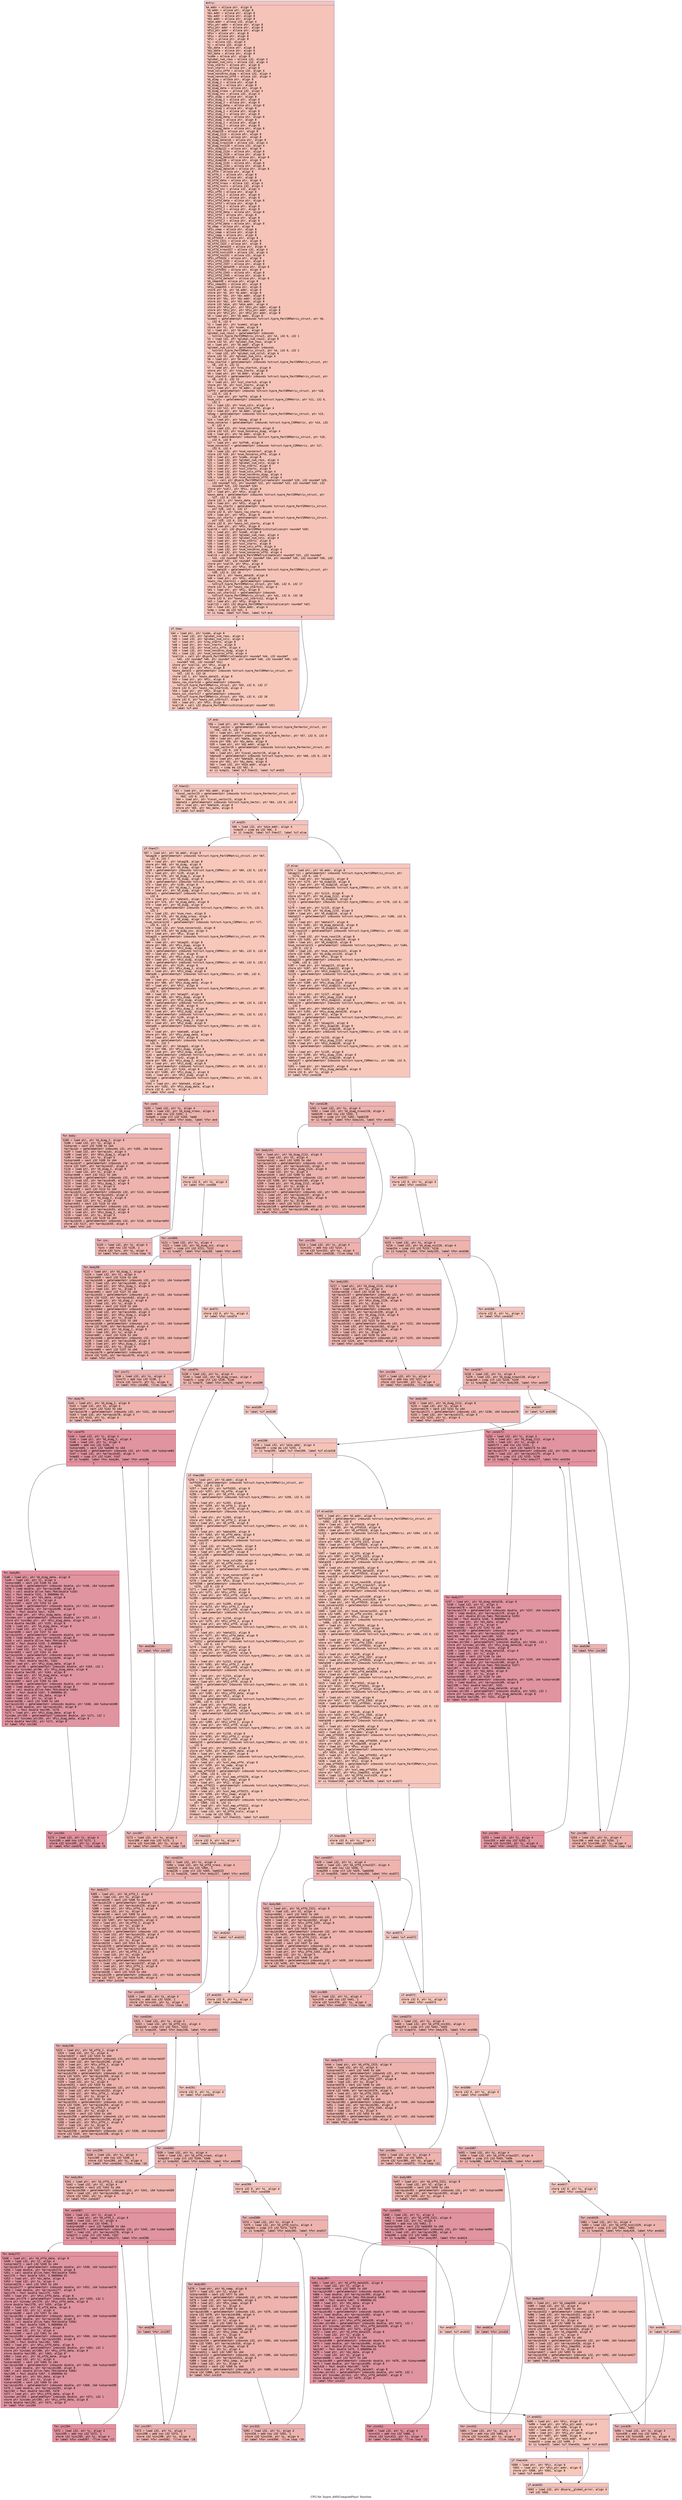digraph "CFG for 'hypre_AMSComputePixyz' function" {
	label="CFG for 'hypre_AMSComputePixyz' function";

	Node0x56058d7bdbc0 [shape=record,color="#3d50c3ff", style=filled, fillcolor="#e8765c70" fontname="Courier",label="{entry:\l|  %A.addr = alloca ptr, align 8\l  %G.addr = alloca ptr, align 8\l  %Gx.addr = alloca ptr, align 8\l  %Gy.addr = alloca ptr, align 8\l  %Gz.addr = alloca ptr, align 8\l  %dim.addr = alloca i32, align 4\l  %Pix_ptr.addr = alloca ptr, align 8\l  %Piy_ptr.addr = alloca ptr, align 8\l  %Piz_ptr.addr = alloca ptr, align 8\l  %Pix = alloca ptr, align 8\l  %Piy = alloca ptr, align 8\l  %Piz = alloca ptr, align 8\l  %i = alloca i32, align 4\l  %j = alloca i32, align 4\l  %Gx_data = alloca ptr, align 8\l  %Gy_data = alloca ptr, align 8\l  %Gz_data = alloca ptr, align 8\l  %comm = alloca ptr, align 8\l  %global_num_rows = alloca i32, align 4\l  %global_num_cols = alloca i32, align 4\l  %row_starts = alloca ptr, align 8\l  %col_starts = alloca ptr, align 8\l  %num_cols_offd = alloca i32, align 4\l  %num_nonzeros_diag = alloca i32, align 4\l  %num_nonzeros_offd = alloca i32, align 4\l  %G_diag = alloca ptr, align 8\l  %G_diag_I = alloca ptr, align 8\l  %G_diag_J = alloca ptr, align 8\l  %G_diag_data = alloca ptr, align 8\l  %G_diag_nrows = alloca i32, align 4\l  %G_diag_nnz = alloca i32, align 4\l  %Pix_diag = alloca ptr, align 8\l  %Pix_diag_I = alloca ptr, align 8\l  %Pix_diag_J = alloca ptr, align 8\l  %Pix_diag_data = alloca ptr, align 8\l  %Piy_diag = alloca ptr, align 8\l  %Piy_diag_I = alloca ptr, align 8\l  %Piy_diag_J = alloca ptr, align 8\l  %Piy_diag_data = alloca ptr, align 8\l  %Piz_diag = alloca ptr, align 8\l  %Piz_diag_I = alloca ptr, align 8\l  %Piz_diag_J = alloca ptr, align 8\l  %Piz_diag_data = alloca ptr, align 8\l  %G_diag110 = alloca ptr, align 8\l  %G_diag_I112 = alloca ptr, align 8\l  %G_diag_J114 = alloca ptr, align 8\l  %G_diag_data116 = alloca ptr, align 8\l  %G_diag_nrows118 = alloca i32, align 4\l  %G_diag_nnz120 = alloca i32, align 4\l  %Pix_diag122 = alloca ptr, align 8\l  %Pix_diag_I124 = alloca ptr, align 8\l  %Pix_diag_J126 = alloca ptr, align 8\l  %Pix_diag_data128 = alloca ptr, align 8\l  %Piy_diag130 = alloca ptr, align 8\l  %Piy_diag_I132 = alloca ptr, align 8\l  %Piy_diag_J134 = alloca ptr, align 8\l  %Piy_diag_data136 = alloca ptr, align 8\l  %G_offd = alloca ptr, align 8\l  %G_offd_I = alloca ptr, align 8\l  %G_offd_J = alloca ptr, align 8\l  %G_offd_data = alloca ptr, align 8\l  %G_offd_nrows = alloca i32, align 4\l  %G_offd_ncols = alloca i32, align 4\l  %G_offd_nnz = alloca i32, align 4\l  %Pix_offd = alloca ptr, align 8\l  %Pix_offd_I = alloca ptr, align 8\l  %Pix_offd_J = alloca ptr, align 8\l  %Pix_offd_data = alloca ptr, align 8\l  %Piy_offd = alloca ptr, align 8\l  %Piy_offd_I = alloca ptr, align 8\l  %Piy_offd_J = alloca ptr, align 8\l  %Piy_offd_data = alloca ptr, align 8\l  %Piz_offd = alloca ptr, align 8\l  %Piz_offd_I = alloca ptr, align 8\l  %Piz_offd_J = alloca ptr, align 8\l  %Piz_offd_data = alloca ptr, align 8\l  %G_cmap = alloca ptr, align 8\l  %Pix_cmap = alloca ptr, align 8\l  %Piy_cmap = alloca ptr, align 8\l  %Piz_cmap = alloca ptr, align 8\l  %G_offd319 = alloca ptr, align 8\l  %G_offd_I321 = alloca ptr, align 8\l  %G_offd_J323 = alloca ptr, align 8\l  %G_offd_data325 = alloca ptr, align 8\l  %G_offd_nrows327 = alloca i32, align 4\l  %G_offd_ncols329 = alloca i32, align 4\l  %G_offd_nnz331 = alloca i32, align 4\l  %Pix_offd333 = alloca ptr, align 8\l  %Pix_offd_I335 = alloca ptr, align 8\l  %Pix_offd_J337 = alloca ptr, align 8\l  %Pix_offd_data339 = alloca ptr, align 8\l  %Piy_offd341 = alloca ptr, align 8\l  %Piy_offd_I343 = alloca ptr, align 8\l  %Piy_offd_J345 = alloca ptr, align 8\l  %Piy_offd_data347 = alloca ptr, align 8\l  %G_cmap349 = alloca ptr, align 8\l  %Pix_cmap351 = alloca ptr, align 8\l  %Piy_cmap353 = alloca ptr, align 8\l  store ptr %A, ptr %A.addr, align 8\l  store ptr %G, ptr %G.addr, align 8\l  store ptr %Gx, ptr %Gx.addr, align 8\l  store ptr %Gy, ptr %Gy.addr, align 8\l  store ptr %Gz, ptr %Gz.addr, align 8\l  store i32 %dim, ptr %dim.addr, align 4\l  store ptr %Pix_ptr, ptr %Pix_ptr.addr, align 8\l  store ptr %Piy_ptr, ptr %Piy_ptr.addr, align 8\l  store ptr %Piz_ptr, ptr %Piz_ptr.addr, align 8\l  %0 = load ptr, ptr %G.addr, align 8\l  %comm1 = getelementptr inbounds %struct.hypre_ParCSRMatrix_struct, ptr %0,\l... i32 0, i32 0\l  %1 = load ptr, ptr %comm1, align 8\l  store ptr %1, ptr %comm, align 8\l  %2 = load ptr, ptr %G.addr, align 8\l  %global_num_rows2 = getelementptr inbounds\l... %struct.hypre_ParCSRMatrix_struct, ptr %2, i32 0, i32 1\l  %3 = load i32, ptr %global_num_rows2, align 8\l  store i32 %3, ptr %global_num_rows, align 4\l  %4 = load ptr, ptr %G.addr, align 8\l  %global_num_cols3 = getelementptr inbounds\l... %struct.hypre_ParCSRMatrix_struct, ptr %4, i32 0, i32 2\l  %5 = load i32, ptr %global_num_cols3, align 4\l  store i32 %5, ptr %global_num_cols, align 4\l  %6 = load ptr, ptr %G.addr, align 8\l  %row_starts4 = getelementptr inbounds %struct.hypre_ParCSRMatrix_struct, ptr\l... %6, i32 0, i32 12\l  %7 = load ptr, ptr %row_starts4, align 8\l  store ptr %7, ptr %row_starts, align 8\l  %8 = load ptr, ptr %G.addr, align 8\l  %col_starts5 = getelementptr inbounds %struct.hypre_ParCSRMatrix_struct, ptr\l... %8, i32 0, i32 13\l  %9 = load ptr, ptr %col_starts5, align 8\l  store ptr %9, ptr %col_starts, align 8\l  %10 = load ptr, ptr %G.addr, align 8\l  %offd = getelementptr inbounds %struct.hypre_ParCSRMatrix_struct, ptr %10,\l... i32 0, i32 8\l  %11 = load ptr, ptr %offd, align 8\l  %num_cols = getelementptr inbounds %struct.hypre_CSRMatrix, ptr %11, i32 0,\l... i32 3\l  %12 = load i32, ptr %num_cols, align 4\l  store i32 %12, ptr %num_cols_offd, align 4\l  %13 = load ptr, ptr %G.addr, align 8\l  %diag = getelementptr inbounds %struct.hypre_ParCSRMatrix_struct, ptr %13,\l... i32 0, i32 7\l  %14 = load ptr, ptr %diag, align 8\l  %num_nonzeros = getelementptr inbounds %struct.hypre_CSRMatrix, ptr %14, i32\l... 0, i32 4\l  %15 = load i32, ptr %num_nonzeros, align 8\l  store i32 %15, ptr %num_nonzeros_diag, align 4\l  %16 = load ptr, ptr %G.addr, align 8\l  %offd6 = getelementptr inbounds %struct.hypre_ParCSRMatrix_struct, ptr %16,\l... i32 0, i32 8\l  %17 = load ptr, ptr %offd6, align 8\l  %num_nonzeros7 = getelementptr inbounds %struct.hypre_CSRMatrix, ptr %17,\l... i32 0, i32 4\l  %18 = load i32, ptr %num_nonzeros7, align 8\l  store i32 %18, ptr %num_nonzeros_offd, align 4\l  %19 = load ptr, ptr %comm, align 8\l  %20 = load i32, ptr %global_num_rows, align 4\l  %21 = load i32, ptr %global_num_cols, align 4\l  %22 = load ptr, ptr %row_starts, align 8\l  %23 = load ptr, ptr %col_starts, align 8\l  %24 = load i32, ptr %num_cols_offd, align 4\l  %25 = load i32, ptr %num_nonzeros_diag, align 4\l  %26 = load i32, ptr %num_nonzeros_offd, align 4\l  %call = call ptr @hypre_ParCSRMatrixCreate(ptr noundef %19, i32 noundef %20,\l... i32 noundef %21, ptr noundef %22, ptr noundef %23, i32 noundef %24, i32\l... noundef %25, i32 noundef %26)\l  store ptr %call, ptr %Pix, align 8\l  %27 = load ptr, ptr %Pix, align 8\l  %owns_data = getelementptr inbounds %struct.hypre_ParCSRMatrix_struct, ptr\l... %27, i32 0, i32 16\l  store i32 1, ptr %owns_data, align 8\l  %28 = load ptr, ptr %Pix, align 8\l  %owns_row_starts = getelementptr inbounds %struct.hypre_ParCSRMatrix_struct,\l... ptr %28, i32 0, i32 17\l  store i32 0, ptr %owns_row_starts, align 4\l  %29 = load ptr, ptr %Pix, align 8\l  %owns_col_starts = getelementptr inbounds %struct.hypre_ParCSRMatrix_struct,\l... ptr %29, i32 0, i32 18\l  store i32 0, ptr %owns_col_starts, align 8\l  %30 = load ptr, ptr %Pix, align 8\l  %call8 = call i32 @hypre_ParCSRMatrixInitialize(ptr noundef %30)\l  %31 = load ptr, ptr %comm, align 8\l  %32 = load i32, ptr %global_num_rows, align 4\l  %33 = load i32, ptr %global_num_cols, align 4\l  %34 = load ptr, ptr %row_starts, align 8\l  %35 = load ptr, ptr %col_starts, align 8\l  %36 = load i32, ptr %num_cols_offd, align 4\l  %37 = load i32, ptr %num_nonzeros_diag, align 4\l  %38 = load i32, ptr %num_nonzeros_offd, align 4\l  %call9 = call ptr @hypre_ParCSRMatrixCreate(ptr noundef %31, i32 noundef\l... %32, i32 noundef %33, ptr noundef %34, ptr noundef %35, i32 noundef %36, i32\l... noundef %37, i32 noundef %38)\l  store ptr %call9, ptr %Piy, align 8\l  %39 = load ptr, ptr %Piy, align 8\l  %owns_data10 = getelementptr inbounds %struct.hypre_ParCSRMatrix_struct, ptr\l... %39, i32 0, i32 16\l  store i32 1, ptr %owns_data10, align 8\l  %40 = load ptr, ptr %Piy, align 8\l  %owns_row_starts11 = getelementptr inbounds\l... %struct.hypre_ParCSRMatrix_struct, ptr %40, i32 0, i32 17\l  store i32 0, ptr %owns_row_starts11, align 4\l  %41 = load ptr, ptr %Piy, align 8\l  %owns_col_starts12 = getelementptr inbounds\l... %struct.hypre_ParCSRMatrix_struct, ptr %41, i32 0, i32 18\l  store i32 0, ptr %owns_col_starts12, align 8\l  %42 = load ptr, ptr %Piy, align 8\l  %call13 = call i32 @hypre_ParCSRMatrixInitialize(ptr noundef %42)\l  %43 = load i32, ptr %dim.addr, align 4\l  %cmp = icmp eq i32 %43, 3\l  br i1 %cmp, label %if.then, label %if.end\l|{<s0>T|<s1>F}}"];
	Node0x56058d7bdbc0:s0 -> Node0x56058d7ca7a0[tooltip="entry -> if.then\nProbability 50.00%" ];
	Node0x56058d7bdbc0:s1 -> Node0x56058d7ca810[tooltip="entry -> if.end\nProbability 50.00%" ];
	Node0x56058d7ca7a0 [shape=record,color="#3d50c3ff", style=filled, fillcolor="#ec7f6370" fontname="Courier",label="{if.then:\l|  %44 = load ptr, ptr %comm, align 8\l  %45 = load i32, ptr %global_num_rows, align 4\l  %46 = load i32, ptr %global_num_cols, align 4\l  %47 = load ptr, ptr %row_starts, align 8\l  %48 = load ptr, ptr %col_starts, align 8\l  %49 = load i32, ptr %num_cols_offd, align 4\l  %50 = load i32, ptr %num_nonzeros_diag, align 4\l  %51 = load i32, ptr %num_nonzeros_offd, align 4\l  %call14 = call ptr @hypre_ParCSRMatrixCreate(ptr noundef %44, i32 noundef\l... %45, i32 noundef %46, ptr noundef %47, ptr noundef %48, i32 noundef %49, i32\l... noundef %50, i32 noundef %51)\l  store ptr %call14, ptr %Piz, align 8\l  %52 = load ptr, ptr %Piz, align 8\l  %owns_data15 = getelementptr inbounds %struct.hypre_ParCSRMatrix_struct, ptr\l... %52, i32 0, i32 16\l  store i32 1, ptr %owns_data15, align 8\l  %53 = load ptr, ptr %Piz, align 8\l  %owns_row_starts16 = getelementptr inbounds\l... %struct.hypre_ParCSRMatrix_struct, ptr %53, i32 0, i32 17\l  store i32 0, ptr %owns_row_starts16, align 4\l  %54 = load ptr, ptr %Piz, align 8\l  %owns_col_starts17 = getelementptr inbounds\l... %struct.hypre_ParCSRMatrix_struct, ptr %54, i32 0, i32 18\l  store i32 0, ptr %owns_col_starts17, align 8\l  %55 = load ptr, ptr %Piz, align 8\l  %call18 = call i32 @hypre_ParCSRMatrixInitialize(ptr noundef %55)\l  br label %if.end\l}"];
	Node0x56058d7ca7a0 -> Node0x56058d7ca810[tooltip="if.then -> if.end\nProbability 100.00%" ];
	Node0x56058d7ca810 [shape=record,color="#3d50c3ff", style=filled, fillcolor="#e8765c70" fontname="Courier",label="{if.end:\l|  %56 = load ptr, ptr %Gx.addr, align 8\l  %local_vector = getelementptr inbounds %struct.hypre_ParVector_struct, ptr\l... %56, i32 0, i32 6\l  %57 = load ptr, ptr %local_vector, align 8\l  %data = getelementptr inbounds %struct.hypre_Vector, ptr %57, i32 0, i32 0\l  %58 = load ptr, ptr %data, align 8\l  store ptr %58, ptr %Gx_data, align 8\l  %59 = load ptr, ptr %Gy.addr, align 8\l  %local_vector19 = getelementptr inbounds %struct.hypre_ParVector_struct, ptr\l... %59, i32 0, i32 6\l  %60 = load ptr, ptr %local_vector19, align 8\l  %data20 = getelementptr inbounds %struct.hypre_Vector, ptr %60, i32 0, i32 0\l  %61 = load ptr, ptr %data20, align 8\l  store ptr %61, ptr %Gy_data, align 8\l  %62 = load i32, ptr %dim.addr, align 4\l  %cmp21 = icmp eq i32 %62, 3\l  br i1 %cmp21, label %if.then22, label %if.end25\l|{<s0>T|<s1>F}}"];
	Node0x56058d7ca810:s0 -> Node0x56058d7cc820[tooltip="if.end -> if.then22\nProbability 50.00%" ];
	Node0x56058d7ca810:s1 -> Node0x56058d7cc870[tooltip="if.end -> if.end25\nProbability 50.00%" ];
	Node0x56058d7cc820 [shape=record,color="#3d50c3ff", style=filled, fillcolor="#ec7f6370" fontname="Courier",label="{if.then22:\l|  %63 = load ptr, ptr %Gz.addr, align 8\l  %local_vector23 = getelementptr inbounds %struct.hypre_ParVector_struct, ptr\l... %63, i32 0, i32 6\l  %64 = load ptr, ptr %local_vector23, align 8\l  %data24 = getelementptr inbounds %struct.hypre_Vector, ptr %64, i32 0, i32 0\l  %65 = load ptr, ptr %data24, align 8\l  store ptr %65, ptr %Gz_data, align 8\l  br label %if.end25\l}"];
	Node0x56058d7cc820 -> Node0x56058d7cc870[tooltip="if.then22 -> if.end25\nProbability 100.00%" ];
	Node0x56058d7cc870 [shape=record,color="#3d50c3ff", style=filled, fillcolor="#e8765c70" fontname="Courier",label="{if.end25:\l|  %66 = load i32, ptr %dim.addr, align 4\l  %cmp26 = icmp eq i32 %66, 3\l  br i1 %cmp26, label %if.then27, label %if.else\l|{<s0>T|<s1>F}}"];
	Node0x56058d7cc870:s0 -> Node0x56058d7ccf30[tooltip="if.end25 -> if.then27\nProbability 50.00%" ];
	Node0x56058d7cc870:s1 -> Node0x56058d7ccfb0[tooltip="if.end25 -> if.else\nProbability 50.00%" ];
	Node0x56058d7ccf30 [shape=record,color="#3d50c3ff", style=filled, fillcolor="#ec7f6370" fontname="Courier",label="{if.then27:\l|  %67 = load ptr, ptr %G.addr, align 8\l  %diag28 = getelementptr inbounds %struct.hypre_ParCSRMatrix_struct, ptr %67,\l... i32 0, i32 7\l  %68 = load ptr, ptr %diag28, align 8\l  store ptr %68, ptr %G_diag, align 8\l  %69 = load ptr, ptr %G_diag, align 8\l  %i29 = getelementptr inbounds %struct.hypre_CSRMatrix, ptr %69, i32 0, i32 0\l  %70 = load ptr, ptr %i29, align 8\l  store ptr %70, ptr %G_diag_I, align 8\l  %71 = load ptr, ptr %G_diag, align 8\l  %j30 = getelementptr inbounds %struct.hypre_CSRMatrix, ptr %71, i32 0, i32 1\l  %72 = load ptr, ptr %j30, align 8\l  store ptr %72, ptr %G_diag_J, align 8\l  %73 = load ptr, ptr %G_diag, align 8\l  %data31 = getelementptr inbounds %struct.hypre_CSRMatrix, ptr %73, i32 0,\l... i32 6\l  %74 = load ptr, ptr %data31, align 8\l  store ptr %74, ptr %G_diag_data, align 8\l  %75 = load ptr, ptr %G_diag, align 8\l  %num_rows = getelementptr inbounds %struct.hypre_CSRMatrix, ptr %75, i32 0,\l... i32 2\l  %76 = load i32, ptr %num_rows, align 8\l  store i32 %76, ptr %G_diag_nrows, align 4\l  %77 = load ptr, ptr %G_diag, align 8\l  %num_nonzeros32 = getelementptr inbounds %struct.hypre_CSRMatrix, ptr %77,\l... i32 0, i32 4\l  %78 = load i32, ptr %num_nonzeros32, align 8\l  store i32 %78, ptr %G_diag_nnz, align 4\l  %79 = load ptr, ptr %Pix, align 8\l  %diag33 = getelementptr inbounds %struct.hypre_ParCSRMatrix_struct, ptr %79,\l... i32 0, i32 7\l  %80 = load ptr, ptr %diag33, align 8\l  store ptr %80, ptr %Pix_diag, align 8\l  %81 = load ptr, ptr %Pix_diag, align 8\l  %i34 = getelementptr inbounds %struct.hypre_CSRMatrix, ptr %81, i32 0, i32 0\l  %82 = load ptr, ptr %i34, align 8\l  store ptr %82, ptr %Pix_diag_I, align 8\l  %83 = load ptr, ptr %Pix_diag, align 8\l  %j35 = getelementptr inbounds %struct.hypre_CSRMatrix, ptr %83, i32 0, i32 1\l  %84 = load ptr, ptr %j35, align 8\l  store ptr %84, ptr %Pix_diag_J, align 8\l  %85 = load ptr, ptr %Pix_diag, align 8\l  %data36 = getelementptr inbounds %struct.hypre_CSRMatrix, ptr %85, i32 0,\l... i32 6\l  %86 = load ptr, ptr %data36, align 8\l  store ptr %86, ptr %Pix_diag_data, align 8\l  %87 = load ptr, ptr %Piy, align 8\l  %diag37 = getelementptr inbounds %struct.hypre_ParCSRMatrix_struct, ptr %87,\l... i32 0, i32 7\l  %88 = load ptr, ptr %diag37, align 8\l  store ptr %88, ptr %Piy_diag, align 8\l  %89 = load ptr, ptr %Piy_diag, align 8\l  %i38 = getelementptr inbounds %struct.hypre_CSRMatrix, ptr %89, i32 0, i32 0\l  %90 = load ptr, ptr %i38, align 8\l  store ptr %90, ptr %Piy_diag_I, align 8\l  %91 = load ptr, ptr %Piy_diag, align 8\l  %j39 = getelementptr inbounds %struct.hypre_CSRMatrix, ptr %91, i32 0, i32 1\l  %92 = load ptr, ptr %j39, align 8\l  store ptr %92, ptr %Piy_diag_J, align 8\l  %93 = load ptr, ptr %Piy_diag, align 8\l  %data40 = getelementptr inbounds %struct.hypre_CSRMatrix, ptr %93, i32 0,\l... i32 6\l  %94 = load ptr, ptr %data40, align 8\l  store ptr %94, ptr %Piy_diag_data, align 8\l  %95 = load ptr, ptr %Piz, align 8\l  %diag41 = getelementptr inbounds %struct.hypre_ParCSRMatrix_struct, ptr %95,\l... i32 0, i32 7\l  %96 = load ptr, ptr %diag41, align 8\l  store ptr %96, ptr %Piz_diag, align 8\l  %97 = load ptr, ptr %Piz_diag, align 8\l  %i42 = getelementptr inbounds %struct.hypre_CSRMatrix, ptr %97, i32 0, i32 0\l  %98 = load ptr, ptr %i42, align 8\l  store ptr %98, ptr %Piz_diag_I, align 8\l  %99 = load ptr, ptr %Piz_diag, align 8\l  %j43 = getelementptr inbounds %struct.hypre_CSRMatrix, ptr %99, i32 0, i32 1\l  %100 = load ptr, ptr %j43, align 8\l  store ptr %100, ptr %Piz_diag_J, align 8\l  %101 = load ptr, ptr %Piz_diag, align 8\l  %data44 = getelementptr inbounds %struct.hypre_CSRMatrix, ptr %101, i32 0,\l... i32 6\l  %102 = load ptr, ptr %data44, align 8\l  store ptr %102, ptr %Piz_diag_data, align 8\l  store i32 0, ptr %i, align 4\l  br label %for.cond\l}"];
	Node0x56058d7ccf30 -> Node0x56058d7cb2d0[tooltip="if.then27 -> for.cond\nProbability 100.00%" ];
	Node0x56058d7cb2d0 [shape=record,color="#3d50c3ff", style=filled, fillcolor="#d6524470" fontname="Courier",label="{for.cond:\l|  %103 = load i32, ptr %i, align 4\l  %104 = load i32, ptr %G_diag_nrows, align 4\l  %add = add nsw i32 %104, 1\l  %cmp45 = icmp slt i32 %103, %add\l  br i1 %cmp45, label %for.body, label %for.end\l|{<s0>T|<s1>F}}"];
	Node0x56058d7cb2d0:s0 -> Node0x56058d7d09e0[tooltip="for.cond -> for.body\nProbability 96.88%" ];
	Node0x56058d7cb2d0:s1 -> Node0x56058d7d0a60[tooltip="for.cond -> for.end\nProbability 3.12%" ];
	Node0x56058d7d09e0 [shape=record,color="#3d50c3ff", style=filled, fillcolor="#d6524470" fontname="Courier",label="{for.body:\l|  %105 = load ptr, ptr %G_diag_I, align 8\l  %106 = load i32, ptr %i, align 4\l  %idxprom = sext i32 %106 to i64\l  %arrayidx = getelementptr inbounds i32, ptr %105, i64 %idxprom\l  %107 = load i32, ptr %arrayidx, align 4\l  %108 = load ptr, ptr %Pix_diag_I, align 8\l  %109 = load i32, ptr %i, align 4\l  %idxprom46 = sext i32 %109 to i64\l  %arrayidx47 = getelementptr inbounds i32, ptr %108, i64 %idxprom46\l  store i32 %107, ptr %arrayidx47, align 4\l  %110 = load ptr, ptr %G_diag_I, align 8\l  %111 = load i32, ptr %i, align 4\l  %idxprom48 = sext i32 %111 to i64\l  %arrayidx49 = getelementptr inbounds i32, ptr %110, i64 %idxprom48\l  %112 = load i32, ptr %arrayidx49, align 4\l  %113 = load ptr, ptr %Piy_diag_I, align 8\l  %114 = load i32, ptr %i, align 4\l  %idxprom50 = sext i32 %114 to i64\l  %arrayidx51 = getelementptr inbounds i32, ptr %113, i64 %idxprom50\l  store i32 %112, ptr %arrayidx51, align 4\l  %115 = load ptr, ptr %G_diag_I, align 8\l  %116 = load i32, ptr %i, align 4\l  %idxprom52 = sext i32 %116 to i64\l  %arrayidx53 = getelementptr inbounds i32, ptr %115, i64 %idxprom52\l  %117 = load i32, ptr %arrayidx53, align 4\l  %118 = load ptr, ptr %Piz_diag_I, align 8\l  %119 = load i32, ptr %i, align 4\l  %idxprom54 = sext i32 %119 to i64\l  %arrayidx55 = getelementptr inbounds i32, ptr %118, i64 %idxprom54\l  store i32 %117, ptr %arrayidx55, align 4\l  br label %for.inc\l}"];
	Node0x56058d7d09e0 -> Node0x56058d7d1d70[tooltip="for.body -> for.inc\nProbability 100.00%" ];
	Node0x56058d7d1d70 [shape=record,color="#3d50c3ff", style=filled, fillcolor="#d6524470" fontname="Courier",label="{for.inc:\l|  %120 = load i32, ptr %i, align 4\l  %inc = add nsw i32 %120, 1\l  store i32 %inc, ptr %i, align 4\l  br label %for.cond, !llvm.loop !6\l}"];
	Node0x56058d7d1d70 -> Node0x56058d7cb2d0[tooltip="for.inc -> for.cond\nProbability 100.00%" ];
	Node0x56058d7d0a60 [shape=record,color="#3d50c3ff", style=filled, fillcolor="#ec7f6370" fontname="Courier",label="{for.end:\l|  store i32 0, ptr %i, align 4\l  br label %for.cond56\l}"];
	Node0x56058d7d0a60 -> Node0x56058d7d2280[tooltip="for.end -> for.cond56\nProbability 100.00%" ];
	Node0x56058d7d2280 [shape=record,color="#3d50c3ff", style=filled, fillcolor="#d6524470" fontname="Courier",label="{for.cond56:\l|  %121 = load i32, ptr %i, align 4\l  %122 = load i32, ptr %G_diag_nnz, align 4\l  %cmp57 = icmp slt i32 %121, %122\l  br i1 %cmp57, label %for.body58, label %for.end73\l|{<s0>T|<s1>F}}"];
	Node0x56058d7d2280:s0 -> Node0x56058d7d2520[tooltip="for.cond56 -> for.body58\nProbability 96.88%" ];
	Node0x56058d7d2280:s1 -> Node0x56058d7d25a0[tooltip="for.cond56 -> for.end73\nProbability 3.12%" ];
	Node0x56058d7d2520 [shape=record,color="#3d50c3ff", style=filled, fillcolor="#d6524470" fontname="Courier",label="{for.body58:\l|  %123 = load ptr, ptr %G_diag_J, align 8\l  %124 = load i32, ptr %i, align 4\l  %idxprom59 = sext i32 %124 to i64\l  %arrayidx60 = getelementptr inbounds i32, ptr %123, i64 %idxprom59\l  %125 = load i32, ptr %arrayidx60, align 4\l  %126 = load ptr, ptr %Pix_diag_J, align 8\l  %127 = load i32, ptr %i, align 4\l  %idxprom61 = sext i32 %127 to i64\l  %arrayidx62 = getelementptr inbounds i32, ptr %126, i64 %idxprom61\l  store i32 %125, ptr %arrayidx62, align 4\l  %128 = load ptr, ptr %G_diag_J, align 8\l  %129 = load i32, ptr %i, align 4\l  %idxprom63 = sext i32 %129 to i64\l  %arrayidx64 = getelementptr inbounds i32, ptr %128, i64 %idxprom63\l  %130 = load i32, ptr %arrayidx64, align 4\l  %131 = load ptr, ptr %Piy_diag_J, align 8\l  %132 = load i32, ptr %i, align 4\l  %idxprom65 = sext i32 %132 to i64\l  %arrayidx66 = getelementptr inbounds i32, ptr %131, i64 %idxprom65\l  store i32 %130, ptr %arrayidx66, align 4\l  %133 = load ptr, ptr %G_diag_J, align 8\l  %134 = load i32, ptr %i, align 4\l  %idxprom67 = sext i32 %134 to i64\l  %arrayidx68 = getelementptr inbounds i32, ptr %133, i64 %idxprom67\l  %135 = load i32, ptr %arrayidx68, align 4\l  %136 = load ptr, ptr %Piz_diag_J, align 8\l  %137 = load i32, ptr %i, align 4\l  %idxprom69 = sext i32 %137 to i64\l  %arrayidx70 = getelementptr inbounds i32, ptr %136, i64 %idxprom69\l  store i32 %135, ptr %arrayidx70, align 4\l  br label %for.inc71\l}"];
	Node0x56058d7d2520 -> Node0x56058d7d44f0[tooltip="for.body58 -> for.inc71\nProbability 100.00%" ];
	Node0x56058d7d44f0 [shape=record,color="#3d50c3ff", style=filled, fillcolor="#d6524470" fontname="Courier",label="{for.inc71:\l|  %138 = load i32, ptr %i, align 4\l  %inc72 = add nsw i32 %138, 1\l  store i32 %inc72, ptr %i, align 4\l  br label %for.cond56, !llvm.loop !8\l}"];
	Node0x56058d7d44f0 -> Node0x56058d7d2280[tooltip="for.inc71 -> for.cond56\nProbability 100.00%" ];
	Node0x56058d7d25a0 [shape=record,color="#3d50c3ff", style=filled, fillcolor="#ec7f6370" fontname="Courier",label="{for.end73:\l|  store i32 0, ptr %i, align 4\l  br label %for.cond74\l}"];
	Node0x56058d7d25a0 -> Node0x56058d7d49f0[tooltip="for.end73 -> for.cond74\nProbability 100.00%" ];
	Node0x56058d7d49f0 [shape=record,color="#3d50c3ff", style=filled, fillcolor="#d6524470" fontname="Courier",label="{for.cond74:\l|  %139 = load i32, ptr %i, align 4\l  %140 = load i32, ptr %G_diag_nrows, align 4\l  %cmp75 = icmp slt i32 %139, %140\l  br i1 %cmp75, label %for.body76, label %for.end109\l|{<s0>T|<s1>F}}"];
	Node0x56058d7d49f0:s0 -> Node0x56058d7d4c90[tooltip="for.cond74 -> for.body76\nProbability 96.88%" ];
	Node0x56058d7d49f0:s1 -> Node0x56058d7d4d10[tooltip="for.cond74 -> for.end109\nProbability 3.12%" ];
	Node0x56058d7d4c90 [shape=record,color="#3d50c3ff", style=filled, fillcolor="#d6524470" fontname="Courier",label="{for.body76:\l|  %141 = load ptr, ptr %G_diag_I, align 8\l  %142 = load i32, ptr %i, align 4\l  %idxprom77 = sext i32 %142 to i64\l  %arrayidx78 = getelementptr inbounds i32, ptr %141, i64 %idxprom77\l  %143 = load i32, ptr %arrayidx78, align 4\l  store i32 %143, ptr %j, align 4\l  br label %for.cond79\l}"];
	Node0x56058d7d4c90 -> Node0x56058d7d51d0[tooltip="for.body76 -> for.cond79\nProbability 100.00%" ];
	Node0x56058d7d51d0 [shape=record,color="#b70d28ff", style=filled, fillcolor="#b70d2870" fontname="Courier",label="{for.cond79:\l|  %144 = load i32, ptr %j, align 4\l  %145 = load ptr, ptr %G_diag_I, align 8\l  %146 = load i32, ptr %i, align 4\l  %add80 = add nsw i32 %146, 1\l  %idxprom81 = sext i32 %add80 to i64\l  %arrayidx82 = getelementptr inbounds i32, ptr %145, i64 %idxprom81\l  %147 = load i32, ptr %arrayidx82, align 4\l  %cmp83 = icmp slt i32 %144, %147\l  br i1 %cmp83, label %for.body84, label %for.end106\l|{<s0>T|<s1>F}}"];
	Node0x56058d7d51d0:s0 -> Node0x56058d7d5790[tooltip="for.cond79 -> for.body84\nProbability 96.88%" ];
	Node0x56058d7d51d0:s1 -> Node0x56058d7d5810[tooltip="for.cond79 -> for.end106\nProbability 3.12%" ];
	Node0x56058d7d5790 [shape=record,color="#b70d28ff", style=filled, fillcolor="#b70d2870" fontname="Courier",label="{for.body84:\l|  %148 = load ptr, ptr %G_diag_data, align 8\l  %149 = load i32, ptr %j, align 4\l  %idxprom85 = sext i32 %149 to i64\l  %arrayidx86 = getelementptr inbounds double, ptr %148, i64 %idxprom85\l  %150 = load double, ptr %arrayidx86, align 8\l  %151 = call double @llvm.fabs.f64(double %150)\l  %mul = fmul double %151, 5.000000e-01\l  %152 = load ptr, ptr %Gx_data, align 8\l  %153 = load i32, ptr %i, align 4\l  %idxprom87 = sext i32 %153 to i64\l  %arrayidx88 = getelementptr inbounds double, ptr %152, i64 %idxprom87\l  %154 = load double, ptr %arrayidx88, align 8\l  %mul89 = fmul double %mul, %154\l  %155 = load ptr, ptr %Pix_diag_data, align 8\l  %incdec.ptr = getelementptr inbounds double, ptr %155, i32 1\l  store ptr %incdec.ptr, ptr %Pix_diag_data, align 8\l  store double %mul89, ptr %155, align 8\l  %156 = load ptr, ptr %G_diag_data, align 8\l  %157 = load i32, ptr %j, align 4\l  %idxprom90 = sext i32 %157 to i64\l  %arrayidx91 = getelementptr inbounds double, ptr %156, i64 %idxprom90\l  %158 = load double, ptr %arrayidx91, align 8\l  %159 = call double @llvm.fabs.f64(double %158)\l  %mul92 = fmul double %159, 5.000000e-01\l  %160 = load ptr, ptr %Gy_data, align 8\l  %161 = load i32, ptr %i, align 4\l  %idxprom93 = sext i32 %161 to i64\l  %arrayidx94 = getelementptr inbounds double, ptr %160, i64 %idxprom93\l  %162 = load double, ptr %arrayidx94, align 8\l  %mul95 = fmul double %mul92, %162\l  %163 = load ptr, ptr %Piy_diag_data, align 8\l  %incdec.ptr96 = getelementptr inbounds double, ptr %163, i32 1\l  store ptr %incdec.ptr96, ptr %Piy_diag_data, align 8\l  store double %mul95, ptr %163, align 8\l  %164 = load ptr, ptr %G_diag_data, align 8\l  %165 = load i32, ptr %j, align 4\l  %idxprom97 = sext i32 %165 to i64\l  %arrayidx98 = getelementptr inbounds double, ptr %164, i64 %idxprom97\l  %166 = load double, ptr %arrayidx98, align 8\l  %167 = call double @llvm.fabs.f64(double %166)\l  %mul99 = fmul double %167, 5.000000e-01\l  %168 = load ptr, ptr %Gz_data, align 8\l  %169 = load i32, ptr %i, align 4\l  %idxprom100 = sext i32 %169 to i64\l  %arrayidx101 = getelementptr inbounds double, ptr %168, i64 %idxprom100\l  %170 = load double, ptr %arrayidx101, align 8\l  %mul102 = fmul double %mul99, %170\l  %171 = load ptr, ptr %Piz_diag_data, align 8\l  %incdec.ptr103 = getelementptr inbounds double, ptr %171, i32 1\l  store ptr %incdec.ptr103, ptr %Piz_diag_data, align 8\l  store double %mul102, ptr %171, align 8\l  br label %for.inc104\l}"];
	Node0x56058d7d5790 -> Node0x56058d7d7980[tooltip="for.body84 -> for.inc104\nProbability 100.00%" ];
	Node0x56058d7d7980 [shape=record,color="#b70d28ff", style=filled, fillcolor="#b70d2870" fontname="Courier",label="{for.inc104:\l|  %172 = load i32, ptr %j, align 4\l  %inc105 = add nsw i32 %172, 1\l  store i32 %inc105, ptr %j, align 4\l  br label %for.cond79, !llvm.loop !9\l}"];
	Node0x56058d7d7980 -> Node0x56058d7d51d0[tooltip="for.inc104 -> for.cond79\nProbability 100.00%" ];
	Node0x56058d7d5810 [shape=record,color="#3d50c3ff", style=filled, fillcolor="#d6524470" fontname="Courier",label="{for.end106:\l|  br label %for.inc107\l}"];
	Node0x56058d7d5810 -> Node0x56058d7d7e00[tooltip="for.end106 -> for.inc107\nProbability 100.00%" ];
	Node0x56058d7d7e00 [shape=record,color="#3d50c3ff", style=filled, fillcolor="#d6524470" fontname="Courier",label="{for.inc107:\l|  %173 = load i32, ptr %i, align 4\l  %inc108 = add nsw i32 %173, 1\l  store i32 %inc108, ptr %i, align 4\l  br label %for.cond74, !llvm.loop !10\l}"];
	Node0x56058d7d7e00 -> Node0x56058d7d49f0[tooltip="for.inc107 -> for.cond74\nProbability 100.00%" ];
	Node0x56058d7d4d10 [shape=record,color="#3d50c3ff", style=filled, fillcolor="#ec7f6370" fontname="Courier",label="{for.end109:\l|  br label %if.end198\l}"];
	Node0x56058d7d4d10 -> Node0x56058d7d8280[tooltip="for.end109 -> if.end198\nProbability 100.00%" ];
	Node0x56058d7ccfb0 [shape=record,color="#3d50c3ff", style=filled, fillcolor="#ec7f6370" fontname="Courier",label="{if.else:\l|  %174 = load ptr, ptr %G.addr, align 8\l  %diag111 = getelementptr inbounds %struct.hypre_ParCSRMatrix_struct, ptr\l... %174, i32 0, i32 7\l  %175 = load ptr, ptr %diag111, align 8\l  store ptr %175, ptr %G_diag110, align 8\l  %176 = load ptr, ptr %G_diag110, align 8\l  %i113 = getelementptr inbounds %struct.hypre_CSRMatrix, ptr %176, i32 0, i32\l... 0\l  %177 = load ptr, ptr %i113, align 8\l  store ptr %177, ptr %G_diag_I112, align 8\l  %178 = load ptr, ptr %G_diag110, align 8\l  %j115 = getelementptr inbounds %struct.hypre_CSRMatrix, ptr %178, i32 0, i32\l... 1\l  %179 = load ptr, ptr %j115, align 8\l  store ptr %179, ptr %G_diag_J114, align 8\l  %180 = load ptr, ptr %G_diag110, align 8\l  %data117 = getelementptr inbounds %struct.hypre_CSRMatrix, ptr %180, i32 0,\l... i32 6\l  %181 = load ptr, ptr %data117, align 8\l  store ptr %181, ptr %G_diag_data116, align 8\l  %182 = load ptr, ptr %G_diag110, align 8\l  %num_rows119 = getelementptr inbounds %struct.hypre_CSRMatrix, ptr %182, i32\l... 0, i32 2\l  %183 = load i32, ptr %num_rows119, align 8\l  store i32 %183, ptr %G_diag_nrows118, align 4\l  %184 = load ptr, ptr %G_diag110, align 8\l  %num_nonzeros121 = getelementptr inbounds %struct.hypre_CSRMatrix, ptr %184,\l... i32 0, i32 4\l  %185 = load i32, ptr %num_nonzeros121, align 8\l  store i32 %185, ptr %G_diag_nnz120, align 4\l  %186 = load ptr, ptr %Pix, align 8\l  %diag123 = getelementptr inbounds %struct.hypre_ParCSRMatrix_struct, ptr\l... %186, i32 0, i32 7\l  %187 = load ptr, ptr %diag123, align 8\l  store ptr %187, ptr %Pix_diag122, align 8\l  %188 = load ptr, ptr %Pix_diag122, align 8\l  %i125 = getelementptr inbounds %struct.hypre_CSRMatrix, ptr %188, i32 0, i32\l... 0\l  %189 = load ptr, ptr %i125, align 8\l  store ptr %189, ptr %Pix_diag_I124, align 8\l  %190 = load ptr, ptr %Pix_diag122, align 8\l  %j127 = getelementptr inbounds %struct.hypre_CSRMatrix, ptr %190, i32 0, i32\l... 1\l  %191 = load ptr, ptr %j127, align 8\l  store ptr %191, ptr %Pix_diag_J126, align 8\l  %192 = load ptr, ptr %Pix_diag122, align 8\l  %data129 = getelementptr inbounds %struct.hypre_CSRMatrix, ptr %192, i32 0,\l... i32 6\l  %193 = load ptr, ptr %data129, align 8\l  store ptr %193, ptr %Pix_diag_data128, align 8\l  %194 = load ptr, ptr %Piy, align 8\l  %diag131 = getelementptr inbounds %struct.hypre_ParCSRMatrix_struct, ptr\l... %194, i32 0, i32 7\l  %195 = load ptr, ptr %diag131, align 8\l  store ptr %195, ptr %Piy_diag130, align 8\l  %196 = load ptr, ptr %Piy_diag130, align 8\l  %i133 = getelementptr inbounds %struct.hypre_CSRMatrix, ptr %196, i32 0, i32\l... 0\l  %197 = load ptr, ptr %i133, align 8\l  store ptr %197, ptr %Piy_diag_I132, align 8\l  %198 = load ptr, ptr %Piy_diag130, align 8\l  %j135 = getelementptr inbounds %struct.hypre_CSRMatrix, ptr %198, i32 0, i32\l... 1\l  %199 = load ptr, ptr %j135, align 8\l  store ptr %199, ptr %Piy_diag_J134, align 8\l  %200 = load ptr, ptr %Piy_diag130, align 8\l  %data137 = getelementptr inbounds %struct.hypre_CSRMatrix, ptr %200, i32 0,\l... i32 6\l  %201 = load ptr, ptr %data137, align 8\l  store ptr %201, ptr %Piy_diag_data136, align 8\l  store i32 0, ptr %i, align 4\l  br label %for.cond138\l}"];
	Node0x56058d7ccfb0 -> Node0x56058d7d0260[tooltip="if.else -> for.cond138\nProbability 100.00%" ];
	Node0x56058d7d0260 [shape=record,color="#3d50c3ff", style=filled, fillcolor="#d6524470" fontname="Courier",label="{for.cond138:\l|  %202 = load i32, ptr %i, align 4\l  %203 = load i32, ptr %G_diag_nrows118, align 4\l  %add139 = add nsw i32 %203, 1\l  %cmp140 = icmp slt i32 %202, %add139\l  br i1 %cmp140, label %for.body141, label %for.end152\l|{<s0>T|<s1>F}}"];
	Node0x56058d7d0260:s0 -> Node0x56058d7dbad0[tooltip="for.cond138 -> for.body141\nProbability 96.88%" ];
	Node0x56058d7d0260:s1 -> Node0x56058d7dbb20[tooltip="for.cond138 -> for.end152\nProbability 3.12%" ];
	Node0x56058d7dbad0 [shape=record,color="#3d50c3ff", style=filled, fillcolor="#d6524470" fontname="Courier",label="{for.body141:\l|  %204 = load ptr, ptr %G_diag_I112, align 8\l  %205 = load i32, ptr %i, align 4\l  %idxprom142 = sext i32 %205 to i64\l  %arrayidx143 = getelementptr inbounds i32, ptr %204, i64 %idxprom142\l  %206 = load i32, ptr %arrayidx143, align 4\l  %207 = load ptr, ptr %Pix_diag_I124, align 8\l  %208 = load i32, ptr %i, align 4\l  %idxprom144 = sext i32 %208 to i64\l  %arrayidx145 = getelementptr inbounds i32, ptr %207, i64 %idxprom144\l  store i32 %206, ptr %arrayidx145, align 4\l  %209 = load ptr, ptr %G_diag_I112, align 8\l  %210 = load i32, ptr %i, align 4\l  %idxprom146 = sext i32 %210 to i64\l  %arrayidx147 = getelementptr inbounds i32, ptr %209, i64 %idxprom146\l  %211 = load i32, ptr %arrayidx147, align 4\l  %212 = load ptr, ptr %Piy_diag_I132, align 8\l  %213 = load i32, ptr %i, align 4\l  %idxprom148 = sext i32 %213 to i64\l  %arrayidx149 = getelementptr inbounds i32, ptr %212, i64 %idxprom148\l  store i32 %211, ptr %arrayidx149, align 4\l  br label %for.inc150\l}"];
	Node0x56058d7dbad0 -> Node0x56058d7dc850[tooltip="for.body141 -> for.inc150\nProbability 100.00%" ];
	Node0x56058d7dc850 [shape=record,color="#3d50c3ff", style=filled, fillcolor="#d6524470" fontname="Courier",label="{for.inc150:\l|  %214 = load i32, ptr %i, align 4\l  %inc151 = add nsw i32 %214, 1\l  store i32 %inc151, ptr %i, align 4\l  br label %for.cond138, !llvm.loop !11\l}"];
	Node0x56058d7dc850 -> Node0x56058d7d0260[tooltip="for.inc150 -> for.cond138\nProbability 100.00%" ];
	Node0x56058d7dbb20 [shape=record,color="#3d50c3ff", style=filled, fillcolor="#ec7f6370" fontname="Courier",label="{for.end152:\l|  store i32 0, ptr %i, align 4\l  br label %for.cond153\l}"];
	Node0x56058d7dbb20 -> Node0x56058d7dcd50[tooltip="for.end152 -> for.cond153\nProbability 100.00%" ];
	Node0x56058d7dcd50 [shape=record,color="#3d50c3ff", style=filled, fillcolor="#d6524470" fontname="Courier",label="{for.cond153:\l|  %215 = load i32, ptr %i, align 4\l  %216 = load i32, ptr %G_diag_nnz120, align 4\l  %cmp154 = icmp slt i32 %215, %216\l  br i1 %cmp154, label %for.body155, label %for.end166\l|{<s0>T|<s1>F}}"];
	Node0x56058d7dcd50:s0 -> Node0x56058d7dcff0[tooltip="for.cond153 -> for.body155\nProbability 96.88%" ];
	Node0x56058d7dcd50:s1 -> Node0x56058d7dd070[tooltip="for.cond153 -> for.end166\nProbability 3.12%" ];
	Node0x56058d7dcff0 [shape=record,color="#3d50c3ff", style=filled, fillcolor="#d6524470" fontname="Courier",label="{for.body155:\l|  %217 = load ptr, ptr %G_diag_J114, align 8\l  %218 = load i32, ptr %i, align 4\l  %idxprom156 = sext i32 %218 to i64\l  %arrayidx157 = getelementptr inbounds i32, ptr %217, i64 %idxprom156\l  %219 = load i32, ptr %arrayidx157, align 4\l  %220 = load ptr, ptr %Pix_diag_J126, align 8\l  %221 = load i32, ptr %i, align 4\l  %idxprom158 = sext i32 %221 to i64\l  %arrayidx159 = getelementptr inbounds i32, ptr %220, i64 %idxprom158\l  store i32 %219, ptr %arrayidx159, align 4\l  %222 = load ptr, ptr %G_diag_J114, align 8\l  %223 = load i32, ptr %i, align 4\l  %idxprom160 = sext i32 %223 to i64\l  %arrayidx161 = getelementptr inbounds i32, ptr %222, i64 %idxprom160\l  %224 = load i32, ptr %arrayidx161, align 4\l  %225 = load ptr, ptr %Piy_diag_J134, align 8\l  %226 = load i32, ptr %i, align 4\l  %idxprom162 = sext i32 %226 to i64\l  %arrayidx163 = getelementptr inbounds i32, ptr %225, i64 %idxprom162\l  store i32 %224, ptr %arrayidx163, align 4\l  br label %for.inc164\l}"];
	Node0x56058d7dcff0 -> Node0x56058d7ddda0[tooltip="for.body155 -> for.inc164\nProbability 100.00%" ];
	Node0x56058d7ddda0 [shape=record,color="#3d50c3ff", style=filled, fillcolor="#d6524470" fontname="Courier",label="{for.inc164:\l|  %227 = load i32, ptr %i, align 4\l  %inc165 = add nsw i32 %227, 1\l  store i32 %inc165, ptr %i, align 4\l  br label %for.cond153, !llvm.loop !12\l}"];
	Node0x56058d7ddda0 -> Node0x56058d7dcd50[tooltip="for.inc164 -> for.cond153\nProbability 100.00%" ];
	Node0x56058d7dd070 [shape=record,color="#3d50c3ff", style=filled, fillcolor="#ec7f6370" fontname="Courier",label="{for.end166:\l|  store i32 0, ptr %i, align 4\l  br label %for.cond167\l}"];
	Node0x56058d7dd070 -> Node0x56058d7de2c0[tooltip="for.end166 -> for.cond167\nProbability 100.00%" ];
	Node0x56058d7de2c0 [shape=record,color="#3d50c3ff", style=filled, fillcolor="#d6524470" fontname="Courier",label="{for.cond167:\l|  %228 = load i32, ptr %i, align 4\l  %229 = load i32, ptr %G_diag_nrows118, align 4\l  %cmp168 = icmp slt i32 %228, %229\l  br i1 %cmp168, label %for.body169, label %for.end197\l|{<s0>T|<s1>F}}"];
	Node0x56058d7de2c0:s0 -> Node0x56058d7de590[tooltip="for.cond167 -> for.body169\nProbability 96.88%" ];
	Node0x56058d7de2c0:s1 -> Node0x56058d7de5e0[tooltip="for.cond167 -> for.end197\nProbability 3.12%" ];
	Node0x56058d7de590 [shape=record,color="#3d50c3ff", style=filled, fillcolor="#d6524470" fontname="Courier",label="{for.body169:\l|  %230 = load ptr, ptr %G_diag_I112, align 8\l  %231 = load i32, ptr %i, align 4\l  %idxprom170 = sext i32 %231 to i64\l  %arrayidx171 = getelementptr inbounds i32, ptr %230, i64 %idxprom170\l  %232 = load i32, ptr %arrayidx171, align 4\l  store i32 %232, ptr %j, align 4\l  br label %for.cond172\l}"];
	Node0x56058d7de590 -> Node0x56058d7deaa0[tooltip="for.body169 -> for.cond172\nProbability 100.00%" ];
	Node0x56058d7deaa0 [shape=record,color="#b70d28ff", style=filled, fillcolor="#b70d2870" fontname="Courier",label="{for.cond172:\l|  %233 = load i32, ptr %j, align 4\l  %234 = load ptr, ptr %G_diag_I112, align 8\l  %235 = load i32, ptr %i, align 4\l  %add173 = add nsw i32 %235, 1\l  %idxprom174 = sext i32 %add173 to i64\l  %arrayidx175 = getelementptr inbounds i32, ptr %234, i64 %idxprom174\l  %236 = load i32, ptr %arrayidx175, align 4\l  %cmp176 = icmp slt i32 %233, %236\l  br i1 %cmp176, label %for.body177, label %for.end194\l|{<s0>T|<s1>F}}"];
	Node0x56058d7deaa0:s0 -> Node0x56058d7df060[tooltip="for.cond172 -> for.body177\nProbability 96.88%" ];
	Node0x56058d7deaa0:s1 -> Node0x56058d7df0e0[tooltip="for.cond172 -> for.end194\nProbability 3.12%" ];
	Node0x56058d7df060 [shape=record,color="#b70d28ff", style=filled, fillcolor="#b70d2870" fontname="Courier",label="{for.body177:\l|  %237 = load ptr, ptr %G_diag_data116, align 8\l  %238 = load i32, ptr %j, align 4\l  %idxprom178 = sext i32 %238 to i64\l  %arrayidx179 = getelementptr inbounds double, ptr %237, i64 %idxprom178\l  %239 = load double, ptr %arrayidx179, align 8\l  %240 = call double @llvm.fabs.f64(double %239)\l  %mul180 = fmul double %240, 5.000000e-01\l  %241 = load ptr, ptr %Gx_data, align 8\l  %242 = load i32, ptr %i, align 4\l  %idxprom181 = sext i32 %242 to i64\l  %arrayidx182 = getelementptr inbounds double, ptr %241, i64 %idxprom181\l  %243 = load double, ptr %arrayidx182, align 8\l  %mul183 = fmul double %mul180, %243\l  %244 = load ptr, ptr %Pix_diag_data128, align 8\l  %incdec.ptr184 = getelementptr inbounds double, ptr %244, i32 1\l  store ptr %incdec.ptr184, ptr %Pix_diag_data128, align 8\l  store double %mul183, ptr %244, align 8\l  %245 = load ptr, ptr %G_diag_data116, align 8\l  %246 = load i32, ptr %j, align 4\l  %idxprom185 = sext i32 %246 to i64\l  %arrayidx186 = getelementptr inbounds double, ptr %245, i64 %idxprom185\l  %247 = load double, ptr %arrayidx186, align 8\l  %248 = call double @llvm.fabs.f64(double %247)\l  %mul187 = fmul double %248, 5.000000e-01\l  %249 = load ptr, ptr %Gy_data, align 8\l  %250 = load i32, ptr %i, align 4\l  %idxprom188 = sext i32 %250 to i64\l  %arrayidx189 = getelementptr inbounds double, ptr %249, i64 %idxprom188\l  %251 = load double, ptr %arrayidx189, align 8\l  %mul190 = fmul double %mul187, %251\l  %252 = load ptr, ptr %Piy_diag_data136, align 8\l  %incdec.ptr191 = getelementptr inbounds double, ptr %252, i32 1\l  store ptr %incdec.ptr191, ptr %Piy_diag_data136, align 8\l  store double %mul190, ptr %252, align 8\l  br label %for.inc192\l}"];
	Node0x56058d7df060 -> Node0x56058d7e07f0[tooltip="for.body177 -> for.inc192\nProbability 100.00%" ];
	Node0x56058d7e07f0 [shape=record,color="#b70d28ff", style=filled, fillcolor="#b70d2870" fontname="Courier",label="{for.inc192:\l|  %253 = load i32, ptr %j, align 4\l  %inc193 = add nsw i32 %253, 1\l  store i32 %inc193, ptr %j, align 4\l  br label %for.cond172, !llvm.loop !13\l}"];
	Node0x56058d7e07f0 -> Node0x56058d7deaa0[tooltip="for.inc192 -> for.cond172\nProbability 100.00%" ];
	Node0x56058d7df0e0 [shape=record,color="#3d50c3ff", style=filled, fillcolor="#d6524470" fontname="Courier",label="{for.end194:\l|  br label %for.inc195\l}"];
	Node0x56058d7df0e0 -> Node0x56058d7e0c40[tooltip="for.end194 -> for.inc195\nProbability 100.00%" ];
	Node0x56058d7e0c40 [shape=record,color="#3d50c3ff", style=filled, fillcolor="#d6524470" fontname="Courier",label="{for.inc195:\l|  %254 = load i32, ptr %i, align 4\l  %inc196 = add nsw i32 %254, 1\l  store i32 %inc196, ptr %i, align 4\l  br label %for.cond167, !llvm.loop !14\l}"];
	Node0x56058d7e0c40 -> Node0x56058d7de2c0[tooltip="for.inc195 -> for.cond167\nProbability 100.00%" ];
	Node0x56058d7de5e0 [shape=record,color="#3d50c3ff", style=filled, fillcolor="#ec7f6370" fontname="Courier",label="{for.end197:\l|  br label %if.end198\l}"];
	Node0x56058d7de5e0 -> Node0x56058d7d8280[tooltip="for.end197 -> if.end198\nProbability 100.00%" ];
	Node0x56058d7d8280 [shape=record,color="#3d50c3ff", style=filled, fillcolor="#e8765c70" fontname="Courier",label="{if.end198:\l|  %255 = load i32, ptr %dim.addr, align 4\l  %cmp199 = icmp eq i32 %255, 3\l  br i1 %cmp199, label %if.then200, label %if.else318\l|{<s0>T|<s1>F}}"];
	Node0x56058d7d8280:s0 -> Node0x56058d7e1230[tooltip="if.end198 -> if.then200\nProbability 50.00%" ];
	Node0x56058d7d8280:s1 -> Node0x56058d7e12b0[tooltip="if.end198 -> if.else318\nProbability 50.00%" ];
	Node0x56058d7e1230 [shape=record,color="#3d50c3ff", style=filled, fillcolor="#ec7f6370" fontname="Courier",label="{if.then200:\l|  %256 = load ptr, ptr %G.addr, align 8\l  %offd201 = getelementptr inbounds %struct.hypre_ParCSRMatrix_struct, ptr\l... %256, i32 0, i32 8\l  %257 = load ptr, ptr %offd201, align 8\l  store ptr %257, ptr %G_offd, align 8\l  %258 = load ptr, ptr %G_offd, align 8\l  %i202 = getelementptr inbounds %struct.hypre_CSRMatrix, ptr %258, i32 0, i32\l... 0\l  %259 = load ptr, ptr %i202, align 8\l  store ptr %259, ptr %G_offd_I, align 8\l  %260 = load ptr, ptr %G_offd, align 8\l  %j203 = getelementptr inbounds %struct.hypre_CSRMatrix, ptr %260, i32 0, i32\l... 1\l  %261 = load ptr, ptr %j203, align 8\l  store ptr %261, ptr %G_offd_J, align 8\l  %262 = load ptr, ptr %G_offd, align 8\l  %data204 = getelementptr inbounds %struct.hypre_CSRMatrix, ptr %262, i32 0,\l... i32 6\l  %263 = load ptr, ptr %data204, align 8\l  store ptr %263, ptr %G_offd_data, align 8\l  %264 = load ptr, ptr %G_offd, align 8\l  %num_rows205 = getelementptr inbounds %struct.hypre_CSRMatrix, ptr %264, i32\l... 0, i32 2\l  %265 = load i32, ptr %num_rows205, align 8\l  store i32 %265, ptr %G_offd_nrows, align 4\l  %266 = load ptr, ptr %G_offd, align 8\l  %num_cols206 = getelementptr inbounds %struct.hypre_CSRMatrix, ptr %266, i32\l... 0, i32 3\l  %267 = load i32, ptr %num_cols206, align 4\l  store i32 %267, ptr %G_offd_ncols, align 4\l  %268 = load ptr, ptr %G_offd, align 8\l  %num_nonzeros207 = getelementptr inbounds %struct.hypre_CSRMatrix, ptr %268,\l... i32 0, i32 4\l  %269 = load i32, ptr %num_nonzeros207, align 8\l  store i32 %269, ptr %G_offd_nnz, align 4\l  %270 = load ptr, ptr %Pix, align 8\l  %offd208 = getelementptr inbounds %struct.hypre_ParCSRMatrix_struct, ptr\l... %270, i32 0, i32 8\l  %271 = load ptr, ptr %offd208, align 8\l  store ptr %271, ptr %Pix_offd, align 8\l  %272 = load ptr, ptr %Pix_offd, align 8\l  %i209 = getelementptr inbounds %struct.hypre_CSRMatrix, ptr %272, i32 0, i32\l... 0\l  %273 = load ptr, ptr %i209, align 8\l  store ptr %273, ptr %Pix_offd_I, align 8\l  %274 = load ptr, ptr %Pix_offd, align 8\l  %j210 = getelementptr inbounds %struct.hypre_CSRMatrix, ptr %274, i32 0, i32\l... 1\l  %275 = load ptr, ptr %j210, align 8\l  store ptr %275, ptr %Pix_offd_J, align 8\l  %276 = load ptr, ptr %Pix_offd, align 8\l  %data211 = getelementptr inbounds %struct.hypre_CSRMatrix, ptr %276, i32 0,\l... i32 6\l  %277 = load ptr, ptr %data211, align 8\l  store ptr %277, ptr %Pix_offd_data, align 8\l  %278 = load ptr, ptr %Piy, align 8\l  %offd212 = getelementptr inbounds %struct.hypre_ParCSRMatrix_struct, ptr\l... %278, i32 0, i32 8\l  %279 = load ptr, ptr %offd212, align 8\l  store ptr %279, ptr %Piy_offd, align 8\l  %280 = load ptr, ptr %Piy_offd, align 8\l  %i213 = getelementptr inbounds %struct.hypre_CSRMatrix, ptr %280, i32 0, i32\l... 0\l  %281 = load ptr, ptr %i213, align 8\l  store ptr %281, ptr %Piy_offd_I, align 8\l  %282 = load ptr, ptr %Piy_offd, align 8\l  %j214 = getelementptr inbounds %struct.hypre_CSRMatrix, ptr %282, i32 0, i32\l... 1\l  %283 = load ptr, ptr %j214, align 8\l  store ptr %283, ptr %Piy_offd_J, align 8\l  %284 = load ptr, ptr %Piy_offd, align 8\l  %data215 = getelementptr inbounds %struct.hypre_CSRMatrix, ptr %284, i32 0,\l... i32 6\l  %285 = load ptr, ptr %data215, align 8\l  store ptr %285, ptr %Piy_offd_data, align 8\l  %286 = load ptr, ptr %Piz, align 8\l  %offd216 = getelementptr inbounds %struct.hypre_ParCSRMatrix_struct, ptr\l... %286, i32 0, i32 8\l  %287 = load ptr, ptr %offd216, align 8\l  store ptr %287, ptr %Piz_offd, align 8\l  %288 = load ptr, ptr %Piz_offd, align 8\l  %i217 = getelementptr inbounds %struct.hypre_CSRMatrix, ptr %288, i32 0, i32\l... 0\l  %289 = load ptr, ptr %i217, align 8\l  store ptr %289, ptr %Piz_offd_I, align 8\l  %290 = load ptr, ptr %Piz_offd, align 8\l  %j218 = getelementptr inbounds %struct.hypre_CSRMatrix, ptr %290, i32 0, i32\l... 1\l  %291 = load ptr, ptr %j218, align 8\l  store ptr %291, ptr %Piz_offd_J, align 8\l  %292 = load ptr, ptr %Piz_offd, align 8\l  %data219 = getelementptr inbounds %struct.hypre_CSRMatrix, ptr %292, i32 0,\l... i32 6\l  %293 = load ptr, ptr %data219, align 8\l  store ptr %293, ptr %Piz_offd_data, align 8\l  %294 = load ptr, ptr %G.addr, align 8\l  %col_map_offd = getelementptr inbounds %struct.hypre_ParCSRMatrix_struct,\l... ptr %294, i32 0, i32 11\l  %295 = load ptr, ptr %col_map_offd, align 8\l  store ptr %295, ptr %G_cmap, align 8\l  %296 = load ptr, ptr %Pix, align 8\l  %col_map_offd220 = getelementptr inbounds %struct.hypre_ParCSRMatrix_struct,\l... ptr %296, i32 0, i32 11\l  %297 = load ptr, ptr %col_map_offd220, align 8\l  store ptr %297, ptr %Pix_cmap, align 8\l  %298 = load ptr, ptr %Piy, align 8\l  %col_map_offd221 = getelementptr inbounds %struct.hypre_ParCSRMatrix_struct,\l... ptr %298, i32 0, i32 11\l  %299 = load ptr, ptr %col_map_offd221, align 8\l  store ptr %299, ptr %Piy_cmap, align 8\l  %300 = load ptr, ptr %Piz, align 8\l  %col_map_offd222 = getelementptr inbounds %struct.hypre_ParCSRMatrix_struct,\l... ptr %300, i32 0, i32 11\l  %301 = load ptr, ptr %col_map_offd222, align 8\l  store ptr %301, ptr %Piz_cmap, align 8\l  %302 = load i32, ptr %G_offd_ncols, align 4\l  %tobool = icmp ne i32 %302, 0\l  br i1 %tobool, label %if.then223, label %if.end243\l|{<s0>T|<s1>F}}"];
	Node0x56058d7e1230:s0 -> Node0x56058d7e4f30[tooltip="if.then200 -> if.then223\nProbability 62.50%" ];
	Node0x56058d7e1230:s1 -> Node0x56058d7e4f80[tooltip="if.then200 -> if.end243\nProbability 37.50%" ];
	Node0x56058d7e4f30 [shape=record,color="#3d50c3ff", style=filled, fillcolor="#ed836670" fontname="Courier",label="{if.then223:\l|  store i32 0, ptr %i, align 4\l  br label %for.cond224\l}"];
	Node0x56058d7e4f30 -> Node0x56058d7e5150[tooltip="if.then223 -> for.cond224\nProbability 100.00%" ];
	Node0x56058d7e5150 [shape=record,color="#3d50c3ff", style=filled, fillcolor="#d8564670" fontname="Courier",label="{for.cond224:\l|  %303 = load i32, ptr %i, align 4\l  %304 = load i32, ptr %G_offd_nrows, align 4\l  %add225 = add nsw i32 %304, 1\l  %cmp226 = icmp slt i32 %303, %add225\l  br i1 %cmp226, label %for.body227, label %for.end242\l|{<s0>T|<s1>F}}"];
	Node0x56058d7e5150:s0 -> Node0x56058d7e54a0[tooltip="for.cond224 -> for.body227\nProbability 96.88%" ];
	Node0x56058d7e5150:s1 -> Node0x56058d7e5520[tooltip="for.cond224 -> for.end242\nProbability 3.12%" ];
	Node0x56058d7e54a0 [shape=record,color="#3d50c3ff", style=filled, fillcolor="#d8564670" fontname="Courier",label="{for.body227:\l|  %305 = load ptr, ptr %G_offd_I, align 8\l  %306 = load i32, ptr %i, align 4\l  %idxprom228 = sext i32 %306 to i64\l  %arrayidx229 = getelementptr inbounds i32, ptr %305, i64 %idxprom228\l  %307 = load i32, ptr %arrayidx229, align 4\l  %308 = load ptr, ptr %Pix_offd_I, align 8\l  %309 = load i32, ptr %i, align 4\l  %idxprom230 = sext i32 %309 to i64\l  %arrayidx231 = getelementptr inbounds i32, ptr %308, i64 %idxprom230\l  store i32 %307, ptr %arrayidx231, align 4\l  %310 = load ptr, ptr %G_offd_I, align 8\l  %311 = load i32, ptr %i, align 4\l  %idxprom232 = sext i32 %311 to i64\l  %arrayidx233 = getelementptr inbounds i32, ptr %310, i64 %idxprom232\l  %312 = load i32, ptr %arrayidx233, align 4\l  %313 = load ptr, ptr %Piy_offd_I, align 8\l  %314 = load i32, ptr %i, align 4\l  %idxprom234 = sext i32 %314 to i64\l  %arrayidx235 = getelementptr inbounds i32, ptr %313, i64 %idxprom234\l  store i32 %312, ptr %arrayidx235, align 4\l  %315 = load ptr, ptr %G_offd_I, align 8\l  %316 = load i32, ptr %i, align 4\l  %idxprom236 = sext i32 %316 to i64\l  %arrayidx237 = getelementptr inbounds i32, ptr %315, i64 %idxprom236\l  %317 = load i32, ptr %arrayidx237, align 4\l  %318 = load ptr, ptr %Piz_offd_I, align 8\l  %319 = load i32, ptr %i, align 4\l  %idxprom238 = sext i32 %319 to i64\l  %arrayidx239 = getelementptr inbounds i32, ptr %318, i64 %idxprom238\l  store i32 %317, ptr %arrayidx239, align 4\l  br label %for.inc240\l}"];
	Node0x56058d7e54a0 -> Node0x56058d7e6850[tooltip="for.body227 -> for.inc240\nProbability 100.00%" ];
	Node0x56058d7e6850 [shape=record,color="#3d50c3ff", style=filled, fillcolor="#d8564670" fontname="Courier",label="{for.inc240:\l|  %320 = load i32, ptr %i, align 4\l  %inc241 = add nsw i32 %320, 1\l  store i32 %inc241, ptr %i, align 4\l  br label %for.cond224, !llvm.loop !15\l}"];
	Node0x56058d7e6850 -> Node0x56058d7e5150[tooltip="for.inc240 -> for.cond224\nProbability 100.00%" ];
	Node0x56058d7e5520 [shape=record,color="#3d50c3ff", style=filled, fillcolor="#ed836670" fontname="Courier",label="{for.end242:\l|  br label %if.end243\l}"];
	Node0x56058d7e5520 -> Node0x56058d7e4f80[tooltip="for.end242 -> if.end243\nProbability 100.00%" ];
	Node0x56058d7e4f80 [shape=record,color="#3d50c3ff", style=filled, fillcolor="#ec7f6370" fontname="Courier",label="{if.end243:\l|  store i32 0, ptr %i, align 4\l  br label %for.cond244\l}"];
	Node0x56058d7e4f80 -> Node0x56058d7e6de0[tooltip="if.end243 -> for.cond244\nProbability 100.00%" ];
	Node0x56058d7e6de0 [shape=record,color="#3d50c3ff", style=filled, fillcolor="#d6524470" fontname="Courier",label="{for.cond244:\l|  %321 = load i32, ptr %i, align 4\l  %322 = load i32, ptr %G_offd_nnz, align 4\l  %cmp245 = icmp slt i32 %321, %322\l  br i1 %cmp245, label %for.body246, label %for.end261\l|{<s0>T|<s1>F}}"];
	Node0x56058d7e6de0:s0 -> Node0x56058d7e7080[tooltip="for.cond244 -> for.body246\nProbability 96.88%" ];
	Node0x56058d7e6de0:s1 -> Node0x56058d7e7100[tooltip="for.cond244 -> for.end261\nProbability 3.12%" ];
	Node0x56058d7e7080 [shape=record,color="#3d50c3ff", style=filled, fillcolor="#d6524470" fontname="Courier",label="{for.body246:\l|  %323 = load ptr, ptr %G_offd_J, align 8\l  %324 = load i32, ptr %i, align 4\l  %idxprom247 = sext i32 %324 to i64\l  %arrayidx248 = getelementptr inbounds i32, ptr %323, i64 %idxprom247\l  %325 = load i32, ptr %arrayidx248, align 4\l  %326 = load ptr, ptr %Pix_offd_J, align 8\l  %327 = load i32, ptr %i, align 4\l  %idxprom249 = sext i32 %327 to i64\l  %arrayidx250 = getelementptr inbounds i32, ptr %326, i64 %idxprom249\l  store i32 %325, ptr %arrayidx250, align 4\l  %328 = load ptr, ptr %G_offd_J, align 8\l  %329 = load i32, ptr %i, align 4\l  %idxprom251 = sext i32 %329 to i64\l  %arrayidx252 = getelementptr inbounds i32, ptr %328, i64 %idxprom251\l  %330 = load i32, ptr %arrayidx252, align 4\l  %331 = load ptr, ptr %Piy_offd_J, align 8\l  %332 = load i32, ptr %i, align 4\l  %idxprom253 = sext i32 %332 to i64\l  %arrayidx254 = getelementptr inbounds i32, ptr %331, i64 %idxprom253\l  store i32 %330, ptr %arrayidx254, align 4\l  %333 = load ptr, ptr %G_offd_J, align 8\l  %334 = load i32, ptr %i, align 4\l  %idxprom255 = sext i32 %334 to i64\l  %arrayidx256 = getelementptr inbounds i32, ptr %333, i64 %idxprom255\l  %335 = load i32, ptr %arrayidx256, align 4\l  %336 = load ptr, ptr %Piz_offd_J, align 8\l  %337 = load i32, ptr %i, align 4\l  %idxprom257 = sext i32 %337 to i64\l  %arrayidx258 = getelementptr inbounds i32, ptr %336, i64 %idxprom257\l  store i32 %335, ptr %arrayidx258, align 4\l  br label %for.inc259\l}"];
	Node0x56058d7e7080 -> Node0x56058d7e8430[tooltip="for.body246 -> for.inc259\nProbability 100.00%" ];
	Node0x56058d7e8430 [shape=record,color="#3d50c3ff", style=filled, fillcolor="#d6524470" fontname="Courier",label="{for.inc259:\l|  %338 = load i32, ptr %i, align 4\l  %inc260 = add nsw i32 %338, 1\l  store i32 %inc260, ptr %i, align 4\l  br label %for.cond244, !llvm.loop !16\l}"];
	Node0x56058d7e8430 -> Node0x56058d7e6de0[tooltip="for.inc259 -> for.cond244\nProbability 100.00%" ];
	Node0x56058d7e7100 [shape=record,color="#3d50c3ff", style=filled, fillcolor="#ec7f6370" fontname="Courier",label="{for.end261:\l|  store i32 0, ptr %i, align 4\l  br label %for.cond262\l}"];
	Node0x56058d7e7100 -> Node0x56058d7e8950[tooltip="for.end261 -> for.cond262\nProbability 100.00%" ];
	Node0x56058d7e8950 [shape=record,color="#3d50c3ff", style=filled, fillcolor="#d6524470" fontname="Courier",label="{for.cond262:\l|  %339 = load i32, ptr %i, align 4\l  %340 = load i32, ptr %G_offd_nrows, align 4\l  %cmp263 = icmp slt i32 %339, %340\l  br i1 %cmp263, label %for.body264, label %for.end299\l|{<s0>T|<s1>F}}"];
	Node0x56058d7e8950:s0 -> Node0x56058d7d2b60[tooltip="for.cond262 -> for.body264\nProbability 96.88%" ];
	Node0x56058d7e8950:s1 -> Node0x56058d7d2be0[tooltip="for.cond262 -> for.end299\nProbability 3.12%" ];
	Node0x56058d7d2b60 [shape=record,color="#3d50c3ff", style=filled, fillcolor="#d6524470" fontname="Courier",label="{for.body264:\l|  %341 = load ptr, ptr %G_offd_I, align 8\l  %342 = load i32, ptr %i, align 4\l  %idxprom265 = sext i32 %342 to i64\l  %arrayidx266 = getelementptr inbounds i32, ptr %341, i64 %idxprom265\l  %343 = load i32, ptr %arrayidx266, align 4\l  store i32 %343, ptr %j, align 4\l  br label %for.cond267\l}"];
	Node0x56058d7d2b60 -> Node0x56058d7d30a0[tooltip="for.body264 -> for.cond267\nProbability 100.00%" ];
	Node0x56058d7d30a0 [shape=record,color="#b70d28ff", style=filled, fillcolor="#b70d2870" fontname="Courier",label="{for.cond267:\l|  %344 = load i32, ptr %j, align 4\l  %345 = load ptr, ptr %G_offd_I, align 8\l  %346 = load i32, ptr %i, align 4\l  %add268 = add nsw i32 %346, 1\l  %idxprom269 = sext i32 %add268 to i64\l  %arrayidx270 = getelementptr inbounds i32, ptr %345, i64 %idxprom269\l  %347 = load i32, ptr %arrayidx270, align 4\l  %cmp271 = icmp slt i32 %344, %347\l  br i1 %cmp271, label %for.body272, label %for.end296\l|{<s0>T|<s1>F}}"];
	Node0x56058d7d30a0:s0 -> Node0x56058d7d3660[tooltip="for.cond267 -> for.body272\nProbability 96.88%" ];
	Node0x56058d7d30a0:s1 -> Node0x56058d7d36e0[tooltip="for.cond267 -> for.end296\nProbability 3.12%" ];
	Node0x56058d7d3660 [shape=record,color="#b70d28ff", style=filled, fillcolor="#b70d2870" fontname="Courier",label="{for.body272:\l|  %348 = load ptr, ptr %G_offd_data, align 8\l  %349 = load i32, ptr %j, align 4\l  %idxprom273 = sext i32 %349 to i64\l  %arrayidx274 = getelementptr inbounds double, ptr %348, i64 %idxprom273\l  %350 = load double, ptr %arrayidx274, align 8\l  %351 = call double @llvm.fabs.f64(double %350)\l  %mul275 = fmul double %351, 5.000000e-01\l  %352 = load ptr, ptr %Gx_data, align 8\l  %353 = load i32, ptr %i, align 4\l  %idxprom276 = sext i32 %353 to i64\l  %arrayidx277 = getelementptr inbounds double, ptr %352, i64 %idxprom276\l  %354 = load double, ptr %arrayidx277, align 8\l  %mul278 = fmul double %mul275, %354\l  %355 = load ptr, ptr %Pix_offd_data, align 8\l  %incdec.ptr279 = getelementptr inbounds double, ptr %355, i32 1\l  store ptr %incdec.ptr279, ptr %Pix_offd_data, align 8\l  store double %mul278, ptr %355, align 8\l  %356 = load ptr, ptr %G_offd_data, align 8\l  %357 = load i32, ptr %j, align 4\l  %idxprom280 = sext i32 %357 to i64\l  %arrayidx281 = getelementptr inbounds double, ptr %356, i64 %idxprom280\l  %358 = load double, ptr %arrayidx281, align 8\l  %359 = call double @llvm.fabs.f64(double %358)\l  %mul282 = fmul double %359, 5.000000e-01\l  %360 = load ptr, ptr %Gy_data, align 8\l  %361 = load i32, ptr %i, align 4\l  %idxprom283 = sext i32 %361 to i64\l  %arrayidx284 = getelementptr inbounds double, ptr %360, i64 %idxprom283\l  %362 = load double, ptr %arrayidx284, align 8\l  %mul285 = fmul double %mul282, %362\l  %363 = load ptr, ptr %Piy_offd_data, align 8\l  %incdec.ptr286 = getelementptr inbounds double, ptr %363, i32 1\l  store ptr %incdec.ptr286, ptr %Piy_offd_data, align 8\l  store double %mul285, ptr %363, align 8\l  %364 = load ptr, ptr %G_offd_data, align 8\l  %365 = load i32, ptr %j, align 4\l  %idxprom287 = sext i32 %365 to i64\l  %arrayidx288 = getelementptr inbounds double, ptr %364, i64 %idxprom287\l  %366 = load double, ptr %arrayidx288, align 8\l  %367 = call double @llvm.fabs.f64(double %366)\l  %mul289 = fmul double %367, 5.000000e-01\l  %368 = load ptr, ptr %Gz_data, align 8\l  %369 = load i32, ptr %i, align 4\l  %idxprom290 = sext i32 %369 to i64\l  %arrayidx291 = getelementptr inbounds double, ptr %368, i64 %idxprom290\l  %370 = load double, ptr %arrayidx291, align 8\l  %mul292 = fmul double %mul289, %370\l  %371 = load ptr, ptr %Piz_offd_data, align 8\l  %incdec.ptr293 = getelementptr inbounds double, ptr %371, i32 1\l  store ptr %incdec.ptr293, ptr %Piz_offd_data, align 8\l  store double %mul292, ptr %371, align 8\l  br label %for.inc294\l}"];
	Node0x56058d7d3660 -> Node0x56058d7ed0e0[tooltip="for.body272 -> for.inc294\nProbability 100.00%" ];
	Node0x56058d7ed0e0 [shape=record,color="#b70d28ff", style=filled, fillcolor="#b70d2870" fontname="Courier",label="{for.inc294:\l|  %372 = load i32, ptr %j, align 4\l  %inc295 = add nsw i32 %372, 1\l  store i32 %inc295, ptr %j, align 4\l  br label %for.cond267, !llvm.loop !17\l}"];
	Node0x56058d7ed0e0 -> Node0x56058d7d30a0[tooltip="for.inc294 -> for.cond267\nProbability 100.00%" ];
	Node0x56058d7d36e0 [shape=record,color="#3d50c3ff", style=filled, fillcolor="#d6524470" fontname="Courier",label="{for.end296:\l|  br label %for.inc297\l}"];
	Node0x56058d7d36e0 -> Node0x56058d7ed560[tooltip="for.end296 -> for.inc297\nProbability 100.00%" ];
	Node0x56058d7ed560 [shape=record,color="#3d50c3ff", style=filled, fillcolor="#d6524470" fontname="Courier",label="{for.inc297:\l|  %373 = load i32, ptr %i, align 4\l  %inc298 = add nsw i32 %373, 1\l  store i32 %inc298, ptr %i, align 4\l  br label %for.cond262, !llvm.loop !18\l}"];
	Node0x56058d7ed560 -> Node0x56058d7e8950[tooltip="for.inc297 -> for.cond262\nProbability 100.00%" ];
	Node0x56058d7d2be0 [shape=record,color="#3d50c3ff", style=filled, fillcolor="#ec7f6370" fontname="Courier",label="{for.end299:\l|  store i32 0, ptr %i, align 4\l  br label %for.cond300\l}"];
	Node0x56058d7d2be0 -> Node0x56058d7eda80[tooltip="for.end299 -> for.cond300\nProbability 100.00%" ];
	Node0x56058d7eda80 [shape=record,color="#3d50c3ff", style=filled, fillcolor="#d6524470" fontname="Courier",label="{for.cond300:\l|  %374 = load i32, ptr %i, align 4\l  %375 = load i32, ptr %G_offd_ncols, align 4\l  %cmp301 = icmp slt i32 %374, %375\l  br i1 %cmp301, label %for.body302, label %for.end317\l|{<s0>T|<s1>F}}"];
	Node0x56058d7eda80:s0 -> Node0x56058d7edd20[tooltip="for.cond300 -> for.body302\nProbability 96.88%" ];
	Node0x56058d7eda80:s1 -> Node0x56058d7edda0[tooltip="for.cond300 -> for.end317\nProbability 3.12%" ];
	Node0x56058d7edd20 [shape=record,color="#3d50c3ff", style=filled, fillcolor="#d6524470" fontname="Courier",label="{for.body302:\l|  %376 = load ptr, ptr %G_cmap, align 8\l  %377 = load i32, ptr %i, align 4\l  %idxprom303 = sext i32 %377 to i64\l  %arrayidx304 = getelementptr inbounds i32, ptr %376, i64 %idxprom303\l  %378 = load i32, ptr %arrayidx304, align 4\l  %379 = load ptr, ptr %Pix_cmap, align 8\l  %380 = load i32, ptr %i, align 4\l  %idxprom305 = sext i32 %380 to i64\l  %arrayidx306 = getelementptr inbounds i32, ptr %379, i64 %idxprom305\l  store i32 %378, ptr %arrayidx306, align 4\l  %381 = load ptr, ptr %G_cmap, align 8\l  %382 = load i32, ptr %i, align 4\l  %idxprom307 = sext i32 %382 to i64\l  %arrayidx308 = getelementptr inbounds i32, ptr %381, i64 %idxprom307\l  %383 = load i32, ptr %arrayidx308, align 4\l  %384 = load ptr, ptr %Piy_cmap, align 8\l  %385 = load i32, ptr %i, align 4\l  %idxprom309 = sext i32 %385 to i64\l  %arrayidx310 = getelementptr inbounds i32, ptr %384, i64 %idxprom309\l  store i32 %383, ptr %arrayidx310, align 4\l  %386 = load ptr, ptr %G_cmap, align 8\l  %387 = load i32, ptr %i, align 4\l  %idxprom311 = sext i32 %387 to i64\l  %arrayidx312 = getelementptr inbounds i32, ptr %386, i64 %idxprom311\l  %388 = load i32, ptr %arrayidx312, align 4\l  %389 = load ptr, ptr %Piz_cmap, align 8\l  %390 = load i32, ptr %i, align 4\l  %idxprom313 = sext i32 %390 to i64\l  %arrayidx314 = getelementptr inbounds i32, ptr %389, i64 %idxprom313\l  store i32 %388, ptr %arrayidx314, align 4\l  br label %for.inc315\l}"];
	Node0x56058d7edd20 -> Node0x56058d7da2b0[tooltip="for.body302 -> for.inc315\nProbability 100.00%" ];
	Node0x56058d7da2b0 [shape=record,color="#3d50c3ff", style=filled, fillcolor="#d6524470" fontname="Courier",label="{for.inc315:\l|  %391 = load i32, ptr %i, align 4\l  %inc316 = add nsw i32 %391, 1\l  store i32 %inc316, ptr %i, align 4\l  br label %for.cond300, !llvm.loop !19\l}"];
	Node0x56058d7da2b0 -> Node0x56058d7eda80[tooltip="for.inc315 -> for.cond300\nProbability 100.00%" ];
	Node0x56058d7edda0 [shape=record,color="#3d50c3ff", style=filled, fillcolor="#ec7f6370" fontname="Courier",label="{for.end317:\l|  br label %if.end432\l}"];
	Node0x56058d7edda0 -> Node0x56058d7da730[tooltip="for.end317 -> if.end432\nProbability 100.00%" ];
	Node0x56058d7e12b0 [shape=record,color="#3d50c3ff", style=filled, fillcolor="#ec7f6370" fontname="Courier",label="{if.else318:\l|  %392 = load ptr, ptr %G.addr, align 8\l  %offd320 = getelementptr inbounds %struct.hypre_ParCSRMatrix_struct, ptr\l... %392, i32 0, i32 8\l  %393 = load ptr, ptr %offd320, align 8\l  store ptr %393, ptr %G_offd319, align 8\l  %394 = load ptr, ptr %G_offd319, align 8\l  %i322 = getelementptr inbounds %struct.hypre_CSRMatrix, ptr %394, i32 0, i32\l... 0\l  %395 = load ptr, ptr %i322, align 8\l  store ptr %395, ptr %G_offd_I321, align 8\l  %396 = load ptr, ptr %G_offd319, align 8\l  %j324 = getelementptr inbounds %struct.hypre_CSRMatrix, ptr %396, i32 0, i32\l... 1\l  %397 = load ptr, ptr %j324, align 8\l  store ptr %397, ptr %G_offd_J323, align 8\l  %398 = load ptr, ptr %G_offd319, align 8\l  %data326 = getelementptr inbounds %struct.hypre_CSRMatrix, ptr %398, i32 0,\l... i32 6\l  %399 = load ptr, ptr %data326, align 8\l  store ptr %399, ptr %G_offd_data325, align 8\l  %400 = load ptr, ptr %G_offd319, align 8\l  %num_rows328 = getelementptr inbounds %struct.hypre_CSRMatrix, ptr %400, i32\l... 0, i32 2\l  %401 = load i32, ptr %num_rows328, align 8\l  store i32 %401, ptr %G_offd_nrows327, align 4\l  %402 = load ptr, ptr %G_offd319, align 8\l  %num_cols330 = getelementptr inbounds %struct.hypre_CSRMatrix, ptr %402, i32\l... 0, i32 3\l  %403 = load i32, ptr %num_cols330, align 4\l  store i32 %403, ptr %G_offd_ncols329, align 4\l  %404 = load ptr, ptr %G_offd319, align 8\l  %num_nonzeros332 = getelementptr inbounds %struct.hypre_CSRMatrix, ptr %404,\l... i32 0, i32 4\l  %405 = load i32, ptr %num_nonzeros332, align 8\l  store i32 %405, ptr %G_offd_nnz331, align 4\l  %406 = load ptr, ptr %Pix, align 8\l  %offd334 = getelementptr inbounds %struct.hypre_ParCSRMatrix_struct, ptr\l... %406, i32 0, i32 8\l  %407 = load ptr, ptr %offd334, align 8\l  store ptr %407, ptr %Pix_offd333, align 8\l  %408 = load ptr, ptr %Pix_offd333, align 8\l  %i336 = getelementptr inbounds %struct.hypre_CSRMatrix, ptr %408, i32 0, i32\l... 0\l  %409 = load ptr, ptr %i336, align 8\l  store ptr %409, ptr %Pix_offd_I335, align 8\l  %410 = load ptr, ptr %Pix_offd333, align 8\l  %j338 = getelementptr inbounds %struct.hypre_CSRMatrix, ptr %410, i32 0, i32\l... 1\l  %411 = load ptr, ptr %j338, align 8\l  store ptr %411, ptr %Pix_offd_J337, align 8\l  %412 = load ptr, ptr %Pix_offd333, align 8\l  %data340 = getelementptr inbounds %struct.hypre_CSRMatrix, ptr %412, i32 0,\l... i32 6\l  %413 = load ptr, ptr %data340, align 8\l  store ptr %413, ptr %Pix_offd_data339, align 8\l  %414 = load ptr, ptr %Piy, align 8\l  %offd342 = getelementptr inbounds %struct.hypre_ParCSRMatrix_struct, ptr\l... %414, i32 0, i32 8\l  %415 = load ptr, ptr %offd342, align 8\l  store ptr %415, ptr %Piy_offd341, align 8\l  %416 = load ptr, ptr %Piy_offd341, align 8\l  %i344 = getelementptr inbounds %struct.hypre_CSRMatrix, ptr %416, i32 0, i32\l... 0\l  %417 = load ptr, ptr %i344, align 8\l  store ptr %417, ptr %Piy_offd_I343, align 8\l  %418 = load ptr, ptr %Piy_offd341, align 8\l  %j346 = getelementptr inbounds %struct.hypre_CSRMatrix, ptr %418, i32 0, i32\l... 1\l  %419 = load ptr, ptr %j346, align 8\l  store ptr %419, ptr %Piy_offd_J345, align 8\l  %420 = load ptr, ptr %Piy_offd341, align 8\l  %data348 = getelementptr inbounds %struct.hypre_CSRMatrix, ptr %420, i32 0,\l... i32 6\l  %421 = load ptr, ptr %data348, align 8\l  store ptr %421, ptr %Piy_offd_data347, align 8\l  %422 = load ptr, ptr %G.addr, align 8\l  %col_map_offd350 = getelementptr inbounds %struct.hypre_ParCSRMatrix_struct,\l... ptr %422, i32 0, i32 11\l  %423 = load ptr, ptr %col_map_offd350, align 8\l  store ptr %423, ptr %G_cmap349, align 8\l  %424 = load ptr, ptr %Pix, align 8\l  %col_map_offd352 = getelementptr inbounds %struct.hypre_ParCSRMatrix_struct,\l... ptr %424, i32 0, i32 11\l  %425 = load ptr, ptr %col_map_offd352, align 8\l  store ptr %425, ptr %Pix_cmap351, align 8\l  %426 = load ptr, ptr %Piy, align 8\l  %col_map_offd354 = getelementptr inbounds %struct.hypre_ParCSRMatrix_struct,\l... ptr %426, i32 0, i32 11\l  %427 = load ptr, ptr %col_map_offd354, align 8\l  store ptr %427, ptr %Piy_cmap353, align 8\l  %428 = load i32, ptr %G_offd_ncols329, align 4\l  %tobool355 = icmp ne i32 %428, 0\l  br i1 %tobool355, label %if.then356, label %if.end372\l|{<s0>T|<s1>F}}"];
	Node0x56058d7e12b0:s0 -> Node0x56058d7f44f0[tooltip="if.else318 -> if.then356\nProbability 62.50%" ];
	Node0x56058d7e12b0:s1 -> Node0x56058d7f4570[tooltip="if.else318 -> if.end372\nProbability 37.50%" ];
	Node0x56058d7f44f0 [shape=record,color="#3d50c3ff", style=filled, fillcolor="#ed836670" fontname="Courier",label="{if.then356:\l|  store i32 0, ptr %i, align 4\l  br label %for.cond357\l}"];
	Node0x56058d7f44f0 -> Node0x56058d7f4740[tooltip="if.then356 -> for.cond357\nProbability 100.00%" ];
	Node0x56058d7f4740 [shape=record,color="#3d50c3ff", style=filled, fillcolor="#d8564670" fontname="Courier",label="{for.cond357:\l|  %429 = load i32, ptr %i, align 4\l  %430 = load i32, ptr %G_offd_nrows327, align 4\l  %add358 = add nsw i32 %430, 1\l  %cmp359 = icmp slt i32 %429, %add358\l  br i1 %cmp359, label %for.body360, label %for.end371\l|{<s0>T|<s1>F}}"];
	Node0x56058d7f4740:s0 -> Node0x56058d7f4ac0[tooltip="for.cond357 -> for.body360\nProbability 96.88%" ];
	Node0x56058d7f4740:s1 -> Node0x56058d7f4b10[tooltip="for.cond357 -> for.end371\nProbability 3.12%" ];
	Node0x56058d7f4ac0 [shape=record,color="#3d50c3ff", style=filled, fillcolor="#d8564670" fontname="Courier",label="{for.body360:\l|  %431 = load ptr, ptr %G_offd_I321, align 8\l  %432 = load i32, ptr %i, align 4\l  %idxprom361 = sext i32 %432 to i64\l  %arrayidx362 = getelementptr inbounds i32, ptr %431, i64 %idxprom361\l  %433 = load i32, ptr %arrayidx362, align 4\l  %434 = load ptr, ptr %Pix_offd_I335, align 8\l  %435 = load i32, ptr %i, align 4\l  %idxprom363 = sext i32 %435 to i64\l  %arrayidx364 = getelementptr inbounds i32, ptr %434, i64 %idxprom363\l  store i32 %433, ptr %arrayidx364, align 4\l  %436 = load ptr, ptr %G_offd_I321, align 8\l  %437 = load i32, ptr %i, align 4\l  %idxprom365 = sext i32 %437 to i64\l  %arrayidx366 = getelementptr inbounds i32, ptr %436, i64 %idxprom365\l  %438 = load i32, ptr %arrayidx366, align 4\l  %439 = load ptr, ptr %Piy_offd_I343, align 8\l  %440 = load i32, ptr %i, align 4\l  %idxprom367 = sext i32 %440 to i64\l  %arrayidx368 = getelementptr inbounds i32, ptr %439, i64 %idxprom367\l  store i32 %438, ptr %arrayidx368, align 4\l  br label %for.inc369\l}"];
	Node0x56058d7f4ac0 -> Node0x56058d7f5840[tooltip="for.body360 -> for.inc369\nProbability 100.00%" ];
	Node0x56058d7f5840 [shape=record,color="#3d50c3ff", style=filled, fillcolor="#d8564670" fontname="Courier",label="{for.inc369:\l|  %441 = load i32, ptr %i, align 4\l  %inc370 = add nsw i32 %441, 1\l  store i32 %inc370, ptr %i, align 4\l  br label %for.cond357, !llvm.loop !20\l}"];
	Node0x56058d7f5840 -> Node0x56058d7f4740[tooltip="for.inc369 -> for.cond357\nProbability 100.00%" ];
	Node0x56058d7f4b10 [shape=record,color="#3d50c3ff", style=filled, fillcolor="#ed836670" fontname="Courier",label="{for.end371:\l|  br label %if.end372\l}"];
	Node0x56058d7f4b10 -> Node0x56058d7f4570[tooltip="for.end371 -> if.end372\nProbability 100.00%" ];
	Node0x56058d7f4570 [shape=record,color="#3d50c3ff", style=filled, fillcolor="#ec7f6370" fontname="Courier",label="{if.end372:\l|  store i32 0, ptr %i, align 4\l  br label %for.cond373\l}"];
	Node0x56058d7f4570 -> Node0x56058d7f5dd0[tooltip="if.end372 -> for.cond373\nProbability 100.00%" ];
	Node0x56058d7f5dd0 [shape=record,color="#3d50c3ff", style=filled, fillcolor="#d6524470" fontname="Courier",label="{for.cond373:\l|  %442 = load i32, ptr %i, align 4\l  %443 = load i32, ptr %G_offd_nnz331, align 4\l  %cmp374 = icmp slt i32 %442, %443\l  br i1 %cmp374, label %for.body375, label %for.end386\l|{<s0>T|<s1>F}}"];
	Node0x56058d7f5dd0:s0 -> Node0x56058d7f6070[tooltip="for.cond373 -> for.body375\nProbability 96.88%" ];
	Node0x56058d7f5dd0:s1 -> Node0x56058d7f60f0[tooltip="for.cond373 -> for.end386\nProbability 3.12%" ];
	Node0x56058d7f6070 [shape=record,color="#3d50c3ff", style=filled, fillcolor="#d6524470" fontname="Courier",label="{for.body375:\l|  %444 = load ptr, ptr %G_offd_J323, align 8\l  %445 = load i32, ptr %i, align 4\l  %idxprom376 = sext i32 %445 to i64\l  %arrayidx377 = getelementptr inbounds i32, ptr %444, i64 %idxprom376\l  %446 = load i32, ptr %arrayidx377, align 4\l  %447 = load ptr, ptr %Pix_offd_J337, align 8\l  %448 = load i32, ptr %i, align 4\l  %idxprom378 = sext i32 %448 to i64\l  %arrayidx379 = getelementptr inbounds i32, ptr %447, i64 %idxprom378\l  store i32 %446, ptr %arrayidx379, align 4\l  %449 = load ptr, ptr %G_offd_J323, align 8\l  %450 = load i32, ptr %i, align 4\l  %idxprom380 = sext i32 %450 to i64\l  %arrayidx381 = getelementptr inbounds i32, ptr %449, i64 %idxprom380\l  %451 = load i32, ptr %arrayidx381, align 4\l  %452 = load ptr, ptr %Piy_offd_J345, align 8\l  %453 = load i32, ptr %i, align 4\l  %idxprom382 = sext i32 %453 to i64\l  %arrayidx383 = getelementptr inbounds i32, ptr %452, i64 %idxprom382\l  store i32 %451, ptr %arrayidx383, align 4\l  br label %for.inc384\l}"];
	Node0x56058d7f6070 -> Node0x56058d7f6e20[tooltip="for.body375 -> for.inc384\nProbability 100.00%" ];
	Node0x56058d7f6e20 [shape=record,color="#3d50c3ff", style=filled, fillcolor="#d6524470" fontname="Courier",label="{for.inc384:\l|  %454 = load i32, ptr %i, align 4\l  %inc385 = add nsw i32 %454, 1\l  store i32 %inc385, ptr %i, align 4\l  br label %for.cond373, !llvm.loop !21\l}"];
	Node0x56058d7f6e20 -> Node0x56058d7f5dd0[tooltip="for.inc384 -> for.cond373\nProbability 100.00%" ];
	Node0x56058d7f60f0 [shape=record,color="#3d50c3ff", style=filled, fillcolor="#ec7f6370" fontname="Courier",label="{for.end386:\l|  store i32 0, ptr %i, align 4\l  br label %for.cond387\l}"];
	Node0x56058d7f60f0 -> Node0x56058d7f7340[tooltip="for.end386 -> for.cond387\nProbability 100.00%" ];
	Node0x56058d7f7340 [shape=record,color="#3d50c3ff", style=filled, fillcolor="#d6524470" fontname="Courier",label="{for.cond387:\l|  %455 = load i32, ptr %i, align 4\l  %456 = load i32, ptr %G_offd_nrows327, align 4\l  %cmp388 = icmp slt i32 %455, %456\l  br i1 %cmp388, label %for.body389, label %for.end417\l|{<s0>T|<s1>F}}"];
	Node0x56058d7f7340:s0 -> Node0x56058d7f7610[tooltip="for.cond387 -> for.body389\nProbability 96.88%" ];
	Node0x56058d7f7340:s1 -> Node0x56058d7f7660[tooltip="for.cond387 -> for.end417\nProbability 3.12%" ];
	Node0x56058d7f7610 [shape=record,color="#3d50c3ff", style=filled, fillcolor="#d6524470" fontname="Courier",label="{for.body389:\l|  %457 = load ptr, ptr %G_offd_I321, align 8\l  %458 = load i32, ptr %i, align 4\l  %idxprom390 = sext i32 %458 to i64\l  %arrayidx391 = getelementptr inbounds i32, ptr %457, i64 %idxprom390\l  %459 = load i32, ptr %arrayidx391, align 4\l  store i32 %459, ptr %j, align 4\l  br label %for.cond392\l}"];
	Node0x56058d7f7610 -> Node0x56058d7f7b20[tooltip="for.body389 -> for.cond392\nProbability 100.00%" ];
	Node0x56058d7f7b20 [shape=record,color="#b70d28ff", style=filled, fillcolor="#b70d2870" fontname="Courier",label="{for.cond392:\l|  %460 = load i32, ptr %j, align 4\l  %461 = load ptr, ptr %G_offd_I321, align 8\l  %462 = load i32, ptr %i, align 4\l  %add393 = add nsw i32 %462, 1\l  %idxprom394 = sext i32 %add393 to i64\l  %arrayidx395 = getelementptr inbounds i32, ptr %461, i64 %idxprom394\l  %463 = load i32, ptr %arrayidx395, align 4\l  %cmp396 = icmp slt i32 %460, %463\l  br i1 %cmp396, label %for.body397, label %for.end414\l|{<s0>T|<s1>F}}"];
	Node0x56058d7f7b20:s0 -> Node0x56058d7f80e0[tooltip="for.cond392 -> for.body397\nProbability 96.88%" ];
	Node0x56058d7f7b20:s1 -> Node0x56058d7f8160[tooltip="for.cond392 -> for.end414\nProbability 3.12%" ];
	Node0x56058d7f80e0 [shape=record,color="#b70d28ff", style=filled, fillcolor="#b70d2870" fontname="Courier",label="{for.body397:\l|  %464 = load ptr, ptr %G_offd_data325, align 8\l  %465 = load i32, ptr %j, align 4\l  %idxprom398 = sext i32 %465 to i64\l  %arrayidx399 = getelementptr inbounds double, ptr %464, i64 %idxprom398\l  %466 = load double, ptr %arrayidx399, align 8\l  %467 = call double @llvm.fabs.f64(double %466)\l  %mul400 = fmul double %467, 5.000000e-01\l  %468 = load ptr, ptr %Gx_data, align 8\l  %469 = load i32, ptr %i, align 4\l  %idxprom401 = sext i32 %469 to i64\l  %arrayidx402 = getelementptr inbounds double, ptr %468, i64 %idxprom401\l  %470 = load double, ptr %arrayidx402, align 8\l  %mul403 = fmul double %mul400, %470\l  %471 = load ptr, ptr %Pix_offd_data339, align 8\l  %incdec.ptr404 = getelementptr inbounds double, ptr %471, i32 1\l  store ptr %incdec.ptr404, ptr %Pix_offd_data339, align 8\l  store double %mul403, ptr %471, align 8\l  %472 = load ptr, ptr %G_offd_data325, align 8\l  %473 = load i32, ptr %j, align 4\l  %idxprom405 = sext i32 %473 to i64\l  %arrayidx406 = getelementptr inbounds double, ptr %472, i64 %idxprom405\l  %474 = load double, ptr %arrayidx406, align 8\l  %475 = call double @llvm.fabs.f64(double %474)\l  %mul407 = fmul double %475, 5.000000e-01\l  %476 = load ptr, ptr %Gy_data, align 8\l  %477 = load i32, ptr %i, align 4\l  %idxprom408 = sext i32 %477 to i64\l  %arrayidx409 = getelementptr inbounds double, ptr %476, i64 %idxprom408\l  %478 = load double, ptr %arrayidx409, align 8\l  %mul410 = fmul double %mul407, %478\l  %479 = load ptr, ptr %Piy_offd_data347, align 8\l  %incdec.ptr411 = getelementptr inbounds double, ptr %479, i32 1\l  store ptr %incdec.ptr411, ptr %Piy_offd_data347, align 8\l  store double %mul410, ptr %479, align 8\l  br label %for.inc412\l}"];
	Node0x56058d7f80e0 -> Node0x56058d7f9870[tooltip="for.body397 -> for.inc412\nProbability 100.00%" ];
	Node0x56058d7f9870 [shape=record,color="#b70d28ff", style=filled, fillcolor="#b70d2870" fontname="Courier",label="{for.inc412:\l|  %480 = load i32, ptr %j, align 4\l  %inc413 = add nsw i32 %480, 1\l  store i32 %inc413, ptr %j, align 4\l  br label %for.cond392, !llvm.loop !22\l}"];
	Node0x56058d7f9870 -> Node0x56058d7f7b20[tooltip="for.inc412 -> for.cond392\nProbability 100.00%" ];
	Node0x56058d7f8160 [shape=record,color="#3d50c3ff", style=filled, fillcolor="#d6524470" fontname="Courier",label="{for.end414:\l|  br label %for.inc415\l}"];
	Node0x56058d7f8160 -> Node0x56058d7f9cc0[tooltip="for.end414 -> for.inc415\nProbability 100.00%" ];
	Node0x56058d7f9cc0 [shape=record,color="#3d50c3ff", style=filled, fillcolor="#d6524470" fontname="Courier",label="{for.inc415:\l|  %481 = load i32, ptr %i, align 4\l  %inc416 = add nsw i32 %481, 1\l  store i32 %inc416, ptr %i, align 4\l  br label %for.cond387, !llvm.loop !23\l}"];
	Node0x56058d7f9cc0 -> Node0x56058d7f7340[tooltip="for.inc415 -> for.cond387\nProbability 100.00%" ];
	Node0x56058d7f7660 [shape=record,color="#3d50c3ff", style=filled, fillcolor="#ec7f6370" fontname="Courier",label="{for.end417:\l|  store i32 0, ptr %i, align 4\l  br label %for.cond418\l}"];
	Node0x56058d7f7660 -> Node0x56058d745cb0[tooltip="for.end417 -> for.cond418\nProbability 100.00%" ];
	Node0x56058d745cb0 [shape=record,color="#3d50c3ff", style=filled, fillcolor="#d6524470" fontname="Courier",label="{for.cond418:\l|  %482 = load i32, ptr %i, align 4\l  %483 = load i32, ptr %G_offd_ncols329, align 4\l  %cmp419 = icmp slt i32 %482, %483\l  br i1 %cmp419, label %for.body420, label %for.end431\l|{<s0>T|<s1>F}}"];
	Node0x56058d745cb0:s0 -> Node0x56058d745f80[tooltip="for.cond418 -> for.body420\nProbability 96.88%" ];
	Node0x56058d745cb0:s1 -> Node0x56058d745fd0[tooltip="for.cond418 -> for.end431\nProbability 3.12%" ];
	Node0x56058d745f80 [shape=record,color="#3d50c3ff", style=filled, fillcolor="#d6524470" fontname="Courier",label="{for.body420:\l|  %484 = load ptr, ptr %G_cmap349, align 8\l  %485 = load i32, ptr %i, align 4\l  %idxprom421 = sext i32 %485 to i64\l  %arrayidx422 = getelementptr inbounds i32, ptr %484, i64 %idxprom421\l  %486 = load i32, ptr %arrayidx422, align 4\l  %487 = load ptr, ptr %Pix_cmap351, align 8\l  %488 = load i32, ptr %i, align 4\l  %idxprom423 = sext i32 %488 to i64\l  %arrayidx424 = getelementptr inbounds i32, ptr %487, i64 %idxprom423\l  store i32 %486, ptr %arrayidx424, align 4\l  %489 = load ptr, ptr %G_cmap349, align 8\l  %490 = load i32, ptr %i, align 4\l  %idxprom425 = sext i32 %490 to i64\l  %arrayidx426 = getelementptr inbounds i32, ptr %489, i64 %idxprom425\l  %491 = load i32, ptr %arrayidx426, align 4\l  %492 = load ptr, ptr %Piy_cmap353, align 8\l  %493 = load i32, ptr %i, align 4\l  %idxprom427 = sext i32 %493 to i64\l  %arrayidx428 = getelementptr inbounds i32, ptr %492, i64 %idxprom427\l  store i32 %491, ptr %arrayidx428, align 4\l  br label %for.inc429\l}"];
	Node0x56058d745f80 -> Node0x56058d746d00[tooltip="for.body420 -> for.inc429\nProbability 100.00%" ];
	Node0x56058d746d00 [shape=record,color="#3d50c3ff", style=filled, fillcolor="#d6524470" fontname="Courier",label="{for.inc429:\l|  %494 = load i32, ptr %i, align 4\l  %inc430 = add nsw i32 %494, 1\l  store i32 %inc430, ptr %i, align 4\l  br label %for.cond418, !llvm.loop !24\l}"];
	Node0x56058d746d00 -> Node0x56058d745cb0[tooltip="for.inc429 -> for.cond418\nProbability 100.00%" ];
	Node0x56058d745fd0 [shape=record,color="#3d50c3ff", style=filled, fillcolor="#ec7f6370" fontname="Courier",label="{for.end431:\l|  br label %if.end432\l}"];
	Node0x56058d745fd0 -> Node0x56058d7da730[tooltip="for.end431 -> if.end432\nProbability 100.00%" ];
	Node0x56058d7da730 [shape=record,color="#3d50c3ff", style=filled, fillcolor="#e8765c70" fontname="Courier",label="{if.end432:\l|  %495 = load ptr, ptr %Pix, align 8\l  %496 = load ptr, ptr %Pix_ptr.addr, align 8\l  store ptr %495, ptr %496, align 8\l  %497 = load ptr, ptr %Piy, align 8\l  %498 = load ptr, ptr %Piy_ptr.addr, align 8\l  store ptr %497, ptr %498, align 8\l  %499 = load i32, ptr %dim.addr, align 4\l  %cmp433 = icmp eq i32 %499, 3\l  br i1 %cmp433, label %if.then434, label %if.end435\l|{<s0>T|<s1>F}}"];
	Node0x56058d7da730:s0 -> Node0x56058d7fcf60[tooltip="if.end432 -> if.then434\nProbability 50.00%" ];
	Node0x56058d7da730:s1 -> Node0x56058d7fcfe0[tooltip="if.end432 -> if.end435\nProbability 50.00%" ];
	Node0x56058d7fcf60 [shape=record,color="#3d50c3ff", style=filled, fillcolor="#ec7f6370" fontname="Courier",label="{if.then434:\l|  %500 = load ptr, ptr %Piz, align 8\l  %501 = load ptr, ptr %Piz_ptr.addr, align 8\l  store ptr %500, ptr %501, align 8\l  br label %if.end435\l}"];
	Node0x56058d7fcf60 -> Node0x56058d7fcfe0[tooltip="if.then434 -> if.end435\nProbability 100.00%" ];
	Node0x56058d7fcfe0 [shape=record,color="#3d50c3ff", style=filled, fillcolor="#e8765c70" fontname="Courier",label="{if.end435:\l|  %502 = load i32, ptr @hypre__global_error, align 4\l  ret i32 %502\l}"];
}
